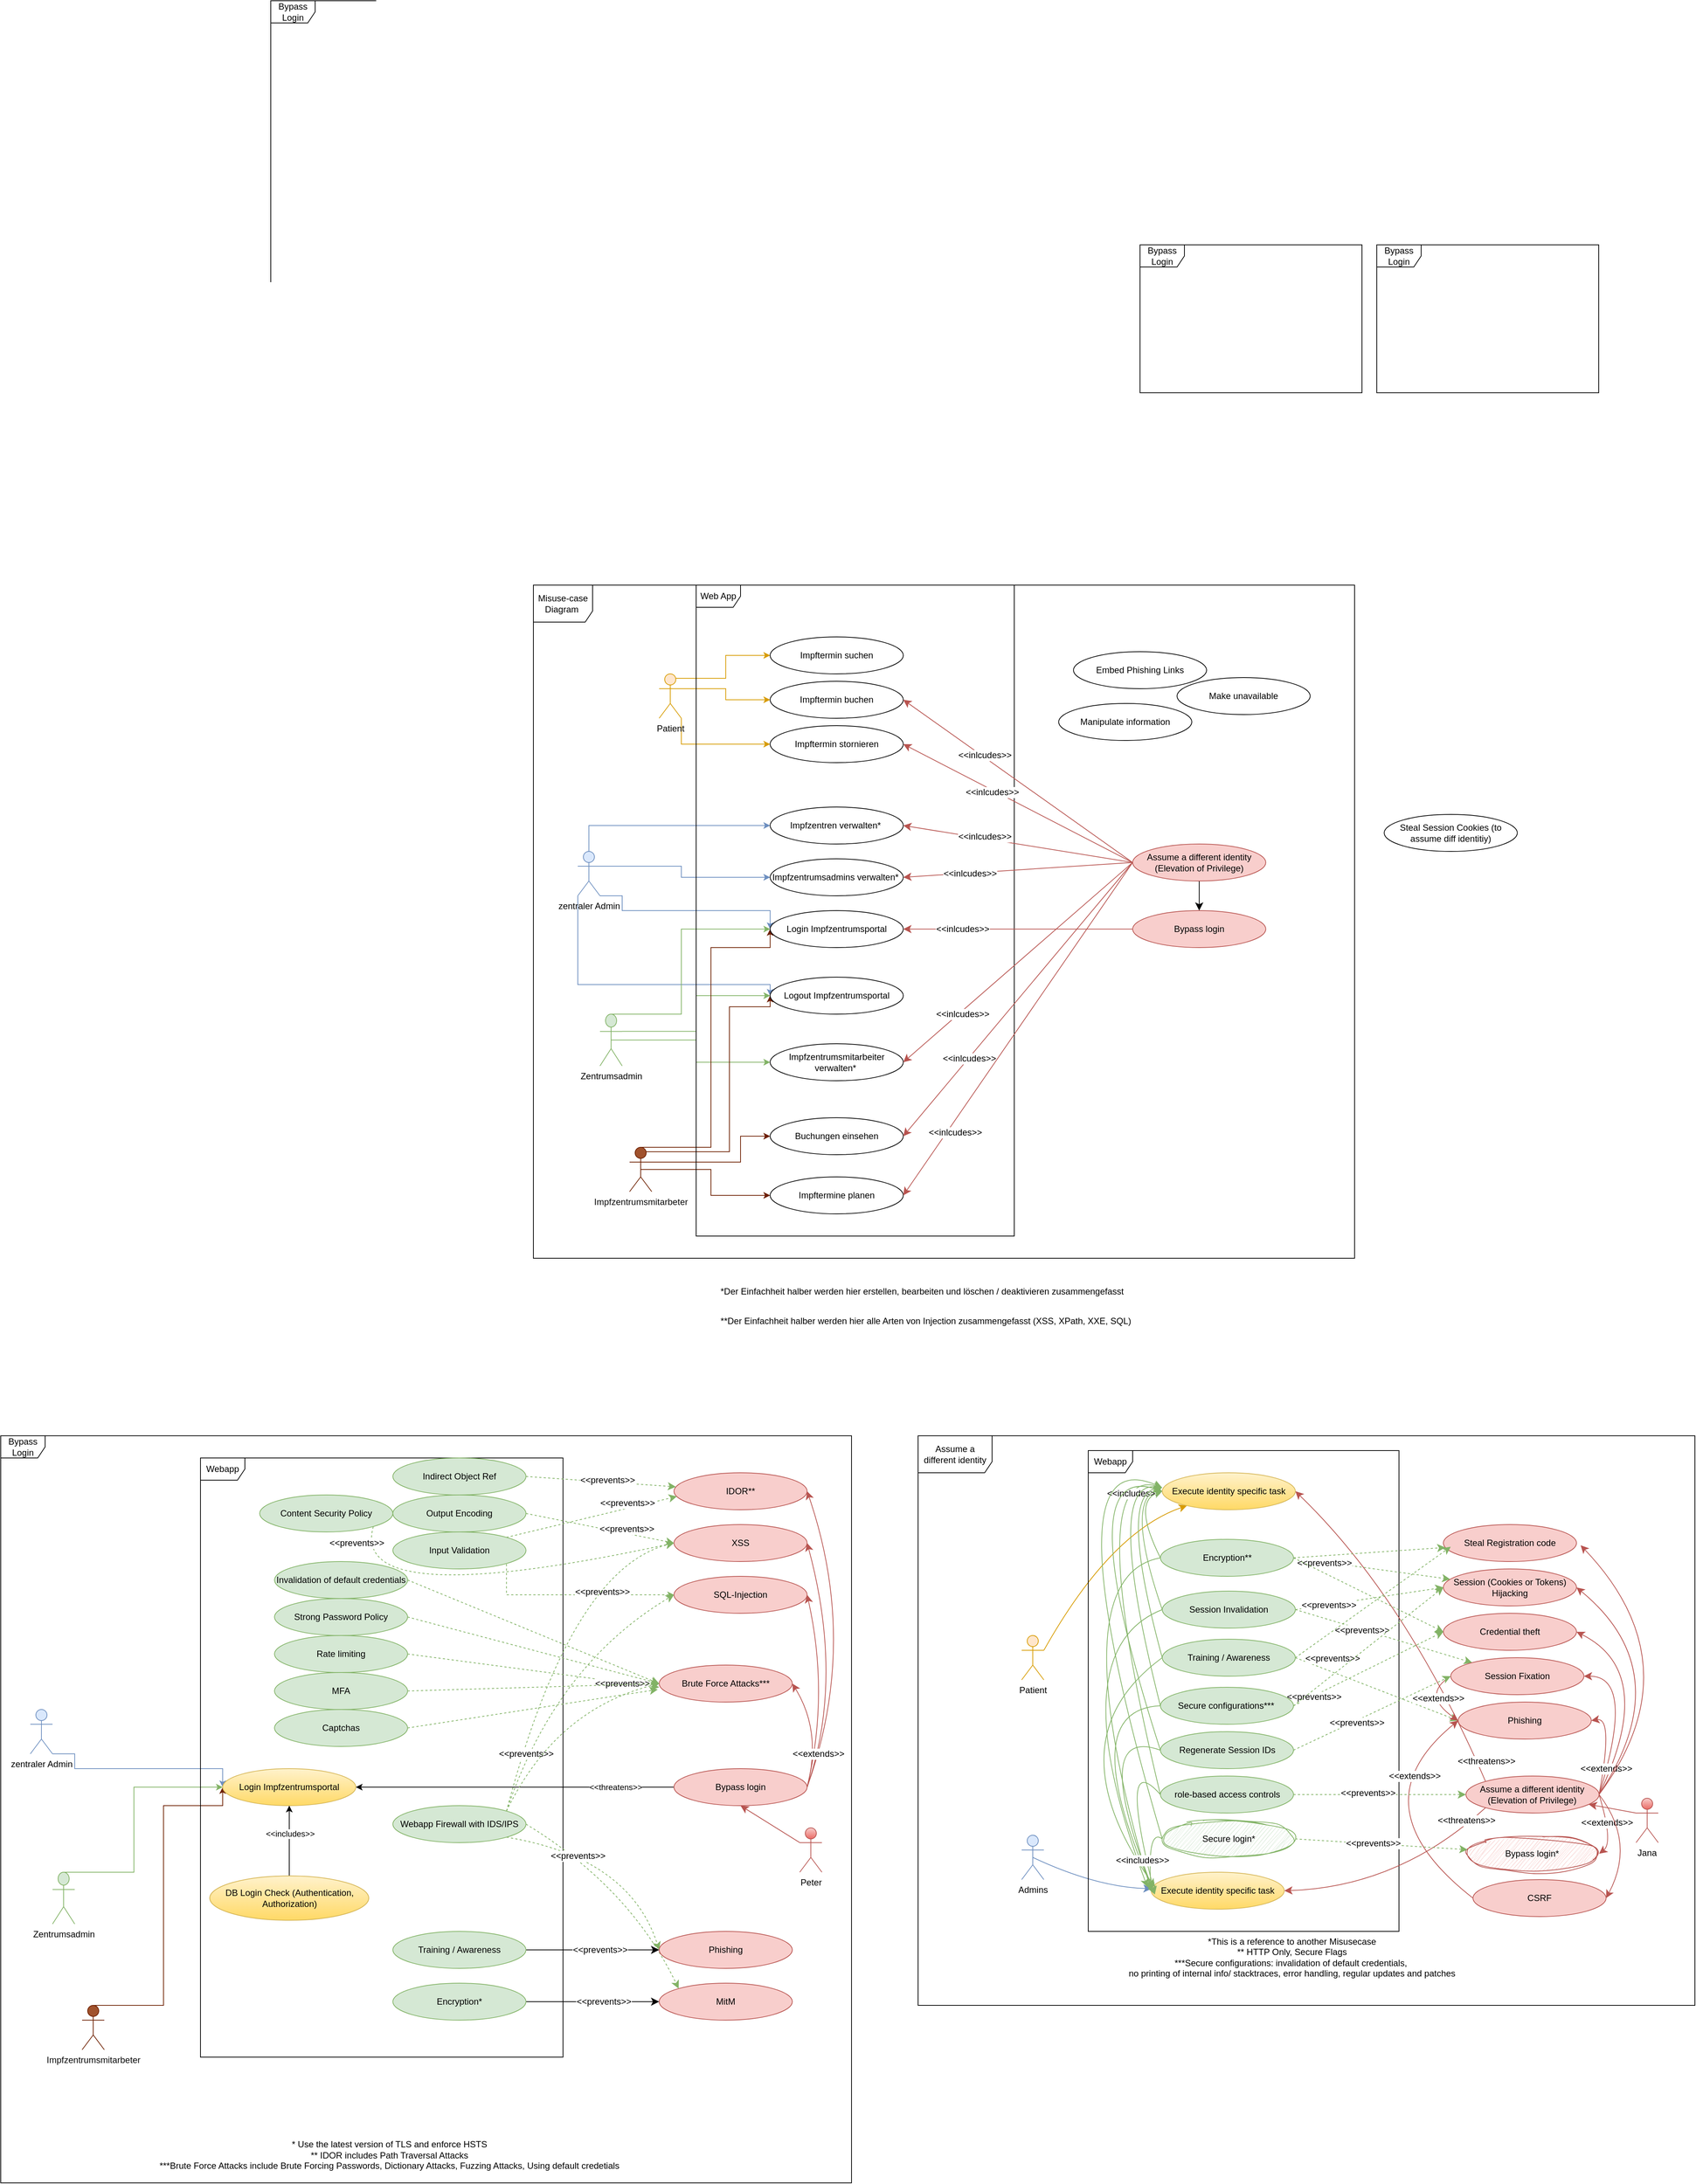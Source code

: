 <mxfile version="24.3.1" type="github">
  <diagram name="Page-1" id="eIXFkq-dwK1VUDYg19JS">
    <mxGraphModel dx="2196" dy="1846" grid="1" gridSize="10" guides="1" tooltips="1" connect="1" arrows="1" fold="1" page="1" pageScale="1" pageWidth="850" pageHeight="1100" math="0" shadow="0">
      <root>
        <mxCell id="0" />
        <mxCell id="1" parent="0" />
        <mxCell id="i41sHxnVRbA9VFk4M2wQ-1" style="edgeStyle=orthogonalEdgeStyle;rounded=0;orthogonalLoop=1;jettySize=auto;html=1;exitX=0.75;exitY=0.1;exitDx=0;exitDy=0;exitPerimeter=0;fillColor=#ffe6cc;strokeColor=#d79b00;" parent="1" source="i41sHxnVRbA9VFk4M2wQ-4" target="i41sHxnVRbA9VFk4M2wQ-28" edge="1">
          <mxGeometry relative="1" as="geometry" />
        </mxCell>
        <mxCell id="i41sHxnVRbA9VFk4M2wQ-2" style="edgeStyle=orthogonalEdgeStyle;rounded=0;orthogonalLoop=1;jettySize=auto;html=1;exitX=1;exitY=0.333;exitDx=0;exitDy=0;exitPerimeter=0;fillColor=#ffe6cc;strokeColor=#d79b00;" parent="1" source="i41sHxnVRbA9VFk4M2wQ-4" target="i41sHxnVRbA9VFk4M2wQ-19" edge="1">
          <mxGeometry relative="1" as="geometry" />
        </mxCell>
        <mxCell id="i41sHxnVRbA9VFk4M2wQ-3" style="edgeStyle=orthogonalEdgeStyle;rounded=0;orthogonalLoop=1;jettySize=auto;html=1;exitX=1;exitY=1;exitDx=0;exitDy=0;exitPerimeter=0;entryX=0;entryY=0.5;entryDx=0;entryDy=0;fillColor=#ffe6cc;strokeColor=#d79b00;" parent="1" source="i41sHxnVRbA9VFk4M2wQ-4" target="i41sHxnVRbA9VFk4M2wQ-20" edge="1">
          <mxGeometry relative="1" as="geometry" />
        </mxCell>
        <mxCell id="i41sHxnVRbA9VFk4M2wQ-4" value="Patient&lt;div&gt;&lt;br&gt;&lt;/div&gt;" style="shape=umlActor;verticalLabelPosition=bottom;verticalAlign=top;html=1;outlineConnect=0;fillColor=#ffe6cc;strokeColor=#d79b00;" parent="1" vertex="1">
          <mxGeometry x="50" y="80" width="30" height="60" as="geometry" />
        </mxCell>
        <mxCell id="i41sHxnVRbA9VFk4M2wQ-5" style="edgeStyle=orthogonalEdgeStyle;rounded=0;orthogonalLoop=1;jettySize=auto;html=1;exitX=0.5;exitY=0;exitDx=0;exitDy=0;exitPerimeter=0;entryX=0;entryY=0.5;entryDx=0;entryDy=0;fillColor=#dae8fc;strokeColor=#6c8ebf;" parent="1" source="i41sHxnVRbA9VFk4M2wQ-9" target="i41sHxnVRbA9VFk4M2wQ-21" edge="1">
          <mxGeometry relative="1" as="geometry" />
        </mxCell>
        <mxCell id="i41sHxnVRbA9VFk4M2wQ-6" style="edgeStyle=orthogonalEdgeStyle;rounded=0;orthogonalLoop=1;jettySize=auto;html=1;exitX=1;exitY=0.333;exitDx=0;exitDy=0;exitPerimeter=0;fillColor=#dae8fc;strokeColor=#6c8ebf;" parent="1" source="i41sHxnVRbA9VFk4M2wQ-9" target="i41sHxnVRbA9VFk4M2wQ-22" edge="1">
          <mxGeometry relative="1" as="geometry">
            <Array as="points">
              <mxPoint x="80" y="340" />
              <mxPoint x="80" y="355" />
            </Array>
          </mxGeometry>
        </mxCell>
        <mxCell id="i41sHxnVRbA9VFk4M2wQ-7" style="edgeStyle=orthogonalEdgeStyle;rounded=0;orthogonalLoop=1;jettySize=auto;html=1;exitX=0;exitY=1;exitDx=0;exitDy=0;exitPerimeter=0;entryX=0;entryY=0.5;entryDx=0;entryDy=0;fillColor=#dae8fc;strokeColor=#6c8ebf;" parent="1" source="i41sHxnVRbA9VFk4M2wQ-9" target="i41sHxnVRbA9VFk4M2wQ-24" edge="1">
          <mxGeometry relative="1" as="geometry">
            <Array as="points">
              <mxPoint x="-60" y="500" />
              <mxPoint x="200" y="500" />
            </Array>
          </mxGeometry>
        </mxCell>
        <mxCell id="i41sHxnVRbA9VFk4M2wQ-8" style="edgeStyle=orthogonalEdgeStyle;rounded=0;orthogonalLoop=1;jettySize=auto;html=1;exitX=1;exitY=1;exitDx=0;exitDy=0;exitPerimeter=0;entryX=0;entryY=0.5;entryDx=0;entryDy=0;fillColor=#dae8fc;strokeColor=#6c8ebf;" parent="1" source="i41sHxnVRbA9VFk4M2wQ-9" target="i41sHxnVRbA9VFk4M2wQ-23" edge="1">
          <mxGeometry relative="1" as="geometry">
            <Array as="points">
              <mxPoint y="380" />
              <mxPoint y="400" />
              <mxPoint x="200" y="400" />
            </Array>
          </mxGeometry>
        </mxCell>
        <mxCell id="i41sHxnVRbA9VFk4M2wQ-9" value="&lt;div&gt;zentraler Admin&lt;/div&gt;" style="shape=umlActor;verticalLabelPosition=bottom;verticalAlign=top;html=1;outlineConnect=0;fillColor=#dae8fc;strokeColor=#6c8ebf;" parent="1" vertex="1">
          <mxGeometry x="-60" y="320" width="30" height="60" as="geometry" />
        </mxCell>
        <mxCell id="i41sHxnVRbA9VFk4M2wQ-10" style="edgeStyle=orthogonalEdgeStyle;rounded=0;orthogonalLoop=1;jettySize=auto;html=1;exitX=0.5;exitY=0;exitDx=0;exitDy=0;exitPerimeter=0;entryX=0;entryY=0.5;entryDx=0;entryDy=0;fillColor=#d5e8d4;strokeColor=#82b366;" parent="1" source="i41sHxnVRbA9VFk4M2wQ-13" target="i41sHxnVRbA9VFk4M2wQ-23" edge="1">
          <mxGeometry relative="1" as="geometry">
            <Array as="points">
              <mxPoint x="80" y="540" />
              <mxPoint x="80" y="425" />
            </Array>
          </mxGeometry>
        </mxCell>
        <mxCell id="i41sHxnVRbA9VFk4M2wQ-11" style="edgeStyle=orthogonalEdgeStyle;rounded=0;orthogonalLoop=1;jettySize=auto;html=1;exitX=1;exitY=0.333;exitDx=0;exitDy=0;exitPerimeter=0;entryX=0;entryY=0.5;entryDx=0;entryDy=0;fillColor=#d5e8d4;strokeColor=#82b366;" parent="1" source="i41sHxnVRbA9VFk4M2wQ-13" target="i41sHxnVRbA9VFk4M2wQ-24" edge="1">
          <mxGeometry relative="1" as="geometry">
            <Array as="points">
              <mxPoint x="100" y="563" />
              <mxPoint x="100" y="515" />
            </Array>
          </mxGeometry>
        </mxCell>
        <mxCell id="i41sHxnVRbA9VFk4M2wQ-12" style="edgeStyle=orthogonalEdgeStyle;rounded=0;orthogonalLoop=1;jettySize=auto;html=1;exitX=0.5;exitY=0.5;exitDx=0;exitDy=0;exitPerimeter=0;fillColor=#d5e8d4;strokeColor=#82b366;" parent="1" source="i41sHxnVRbA9VFk4M2wQ-13" target="i41sHxnVRbA9VFk4M2wQ-25" edge="1">
          <mxGeometry relative="1" as="geometry" />
        </mxCell>
        <mxCell id="i41sHxnVRbA9VFk4M2wQ-13" value="&lt;div&gt;Zentrumsadmin&lt;/div&gt;" style="shape=umlActor;verticalLabelPosition=bottom;verticalAlign=top;html=1;outlineConnect=0;fillColor=#d5e8d4;strokeColor=#82b366;" parent="1" vertex="1">
          <mxGeometry x="-30" y="540" width="30" height="70" as="geometry" />
        </mxCell>
        <mxCell id="i41sHxnVRbA9VFk4M2wQ-14" style="edgeStyle=orthogonalEdgeStyle;rounded=0;orthogonalLoop=1;jettySize=auto;html=1;exitX=0.5;exitY=0;exitDx=0;exitDy=0;exitPerimeter=0;entryX=0;entryY=0.5;entryDx=0;entryDy=0;fillColor=#a0522d;strokeColor=#6D1F00;" parent="1" source="i41sHxnVRbA9VFk4M2wQ-18" target="i41sHxnVRbA9VFk4M2wQ-23" edge="1">
          <mxGeometry relative="1" as="geometry">
            <Array as="points">
              <mxPoint x="120" y="720" />
              <mxPoint x="120" y="450" />
              <mxPoint x="200" y="450" />
            </Array>
          </mxGeometry>
        </mxCell>
        <mxCell id="i41sHxnVRbA9VFk4M2wQ-15" style="edgeStyle=orthogonalEdgeStyle;rounded=0;orthogonalLoop=1;jettySize=auto;html=1;exitX=0.75;exitY=0.1;exitDx=0;exitDy=0;exitPerimeter=0;entryX=0;entryY=0.5;entryDx=0;entryDy=0;fillColor=#a0522d;strokeColor=#6D1F00;" parent="1" source="i41sHxnVRbA9VFk4M2wQ-18" target="i41sHxnVRbA9VFk4M2wQ-24" edge="1">
          <mxGeometry relative="1" as="geometry">
            <Array as="points">
              <mxPoint x="145" y="726" />
              <mxPoint x="145" y="530" />
              <mxPoint x="200" y="530" />
            </Array>
          </mxGeometry>
        </mxCell>
        <mxCell id="i41sHxnVRbA9VFk4M2wQ-16" style="edgeStyle=orthogonalEdgeStyle;rounded=0;orthogonalLoop=1;jettySize=auto;html=1;exitX=0.5;exitY=0.5;exitDx=0;exitDy=0;exitPerimeter=0;entryX=0;entryY=0.5;entryDx=0;entryDy=0;fillColor=#a0522d;strokeColor=#6D1F00;" parent="1" source="i41sHxnVRbA9VFk4M2wQ-18" target="i41sHxnVRbA9VFk4M2wQ-27" edge="1">
          <mxGeometry relative="1" as="geometry" />
        </mxCell>
        <mxCell id="i41sHxnVRbA9VFk4M2wQ-17" style="edgeStyle=orthogonalEdgeStyle;rounded=0;orthogonalLoop=1;jettySize=auto;html=1;exitX=1;exitY=0.333;exitDx=0;exitDy=0;exitPerimeter=0;fillColor=#a0522d;strokeColor=#6D1F00;" parent="1" source="i41sHxnVRbA9VFk4M2wQ-18" target="i41sHxnVRbA9VFk4M2wQ-26" edge="1">
          <mxGeometry relative="1" as="geometry">
            <Array as="points">
              <mxPoint x="160" y="740" />
              <mxPoint x="160" y="705" />
            </Array>
          </mxGeometry>
        </mxCell>
        <mxCell id="i41sHxnVRbA9VFk4M2wQ-18" value="&lt;div&gt;&lt;font color=&quot;#0a0a0a&quot;&gt;Impfzentrumsmitarbeter&lt;/font&gt;&lt;/div&gt;" style="shape=umlActor;verticalLabelPosition=bottom;verticalAlign=top;html=1;outlineConnect=0;fillColor=#a0522d;fontColor=#ffffff;strokeColor=#6D1F00;" parent="1" vertex="1">
          <mxGeometry x="10" y="720" width="30" height="60" as="geometry" />
        </mxCell>
        <mxCell id="i41sHxnVRbA9VFk4M2wQ-19" value="Impftermin buchen" style="ellipse;whiteSpace=wrap;html=1;" parent="1" vertex="1">
          <mxGeometry x="200" y="90" width="180" height="50" as="geometry" />
        </mxCell>
        <mxCell id="i41sHxnVRbA9VFk4M2wQ-20" value="Impftermin stornieren" style="ellipse;whiteSpace=wrap;html=1;" parent="1" vertex="1">
          <mxGeometry x="200" y="150" width="180" height="50" as="geometry" />
        </mxCell>
        <mxCell id="i41sHxnVRbA9VFk4M2wQ-21" value="Impfzentren verwalten*&amp;nbsp;" style="ellipse;whiteSpace=wrap;html=1;" parent="1" vertex="1">
          <mxGeometry x="200" y="260" width="180" height="50" as="geometry" />
        </mxCell>
        <mxCell id="i41sHxnVRbA9VFk4M2wQ-22" value="Impfzentrumsadmins verwalten*&amp;nbsp;" style="ellipse;whiteSpace=wrap;html=1;" parent="1" vertex="1">
          <mxGeometry x="200" y="330" width="180" height="50" as="geometry" />
        </mxCell>
        <mxCell id="i41sHxnVRbA9VFk4M2wQ-23" value="Login Impfzentrumsportal" style="ellipse;whiteSpace=wrap;html=1;" parent="1" vertex="1">
          <mxGeometry x="200" y="400" width="180" height="50" as="geometry" />
        </mxCell>
        <mxCell id="i41sHxnVRbA9VFk4M2wQ-24" value="Logout Impfzentrumsportal" style="ellipse;whiteSpace=wrap;html=1;" parent="1" vertex="1">
          <mxGeometry x="200" y="490" width="180" height="50" as="geometry" />
        </mxCell>
        <mxCell id="i41sHxnVRbA9VFk4M2wQ-25" value="Impfzentrumsmitarbeiter verwalten*&amp;nbsp;" style="ellipse;whiteSpace=wrap;html=1;" parent="1" vertex="1">
          <mxGeometry x="200" y="580" width="180" height="50" as="geometry" />
        </mxCell>
        <mxCell id="i41sHxnVRbA9VFk4M2wQ-26" value="Buchungen einsehen" style="ellipse;whiteSpace=wrap;html=1;" parent="1" vertex="1">
          <mxGeometry x="200" y="680" width="180" height="50" as="geometry" />
        </mxCell>
        <mxCell id="i41sHxnVRbA9VFk4M2wQ-27" value="Impftermine planen" style="ellipse;whiteSpace=wrap;html=1;" parent="1" vertex="1">
          <mxGeometry x="200" y="760" width="180" height="50" as="geometry" />
        </mxCell>
        <mxCell id="i41sHxnVRbA9VFk4M2wQ-28" value="Impftermin suchen" style="ellipse;whiteSpace=wrap;html=1;" parent="1" vertex="1">
          <mxGeometry x="200" y="30" width="180" height="50" as="geometry" />
        </mxCell>
        <mxCell id="i41sHxnVRbA9VFk4M2wQ-29" value="Misuse-case Diagram&amp;nbsp;" style="shape=umlFrame;whiteSpace=wrap;html=1;pointerEvents=0;width=80;height=50;" parent="1" vertex="1">
          <mxGeometry x="-120" y="-40" width="1110" height="910" as="geometry" />
        </mxCell>
        <mxCell id="i41sHxnVRbA9VFk4M2wQ-30" value="Web App" style="shape=umlFrame;whiteSpace=wrap;html=1;pointerEvents=0;" parent="1" vertex="1">
          <mxGeometry x="100" y="-40" width="430" height="880" as="geometry" />
        </mxCell>
        <mxCell id="i41sHxnVRbA9VFk4M2wQ-31" value="*Der Einfachheit halber werden hier erstellen, bearbeiten und löschen / deaktivieren zusammengefasst" style="text;html=1;align=center;verticalAlign=middle;resizable=0;points=[];autosize=1;strokeColor=none;fillColor=none;" parent="1" vertex="1">
          <mxGeometry x="120" y="900" width="570" height="30" as="geometry" />
        </mxCell>
        <mxCell id="i41sHxnVRbA9VFk4M2wQ-32" value="**Der Einfachheit halber werden hier alle Arten von Injection zusammengefasst (XSS, XPath, XXE, SQL)" style="text;html=1;align=center;verticalAlign=middle;resizable=0;points=[];autosize=1;strokeColor=none;fillColor=none;" parent="1" vertex="1">
          <mxGeometry x="120" y="940" width="580" height="30" as="geometry" />
        </mxCell>
        <mxCell id="i41sHxnVRbA9VFk4M2wQ-50" value="&lt;div&gt;&lt;br&gt;&lt;/div&gt;&lt;div&gt;* Use the latest version of TLS and enforce HSTS&lt;/div&gt;&lt;div&gt;** IDOR includes Path Traversal Attacks&lt;/div&gt;***Brute Force Attacks include Brute Forcing Passwords, Dictionary Attacks, Fuzzing Attacks, Using default credetials" style="text;html=1;align=center;verticalAlign=middle;resizable=0;points=[];autosize=1;strokeColor=none;fillColor=none;" parent="1" vertex="1">
          <mxGeometry x="-640" y="2040" width="650" height="70" as="geometry" />
        </mxCell>
        <mxCell id="ZL6rJkev4Y_4mScAFY92-46" style="edgeStyle=none;curved=1;rounded=0;orthogonalLoop=1;jettySize=auto;html=1;exitX=0;exitY=0.5;exitDx=0;exitDy=0;entryX=1;entryY=0.5;entryDx=0;entryDy=0;fontSize=12;startSize=8;endSize=8;fillColor=#f8cecc;strokeColor=#b85450;" edge="1" parent="1" source="i41sHxnVRbA9VFk4M2wQ-64" target="i41sHxnVRbA9VFk4M2wQ-23">
          <mxGeometry relative="1" as="geometry" />
        </mxCell>
        <mxCell id="ZL6rJkev4Y_4mScAFY92-48" value="&amp;lt;&amp;lt;inlcudes&amp;gt;&amp;gt;" style="edgeLabel;html=1;align=center;verticalAlign=middle;resizable=0;points=[];fontSize=12;" vertex="1" connectable="0" parent="ZL6rJkev4Y_4mScAFY92-46">
          <mxGeometry x="-0.496" relative="1" as="geometry">
            <mxPoint x="-152" as="offset" />
          </mxGeometry>
        </mxCell>
        <mxCell id="i41sHxnVRbA9VFk4M2wQ-64" value="Bypass login" style="ellipse;whiteSpace=wrap;html=1;fillColor=#f8cecc;strokeColor=#b85450;" parent="1" vertex="1">
          <mxGeometry x="690" y="400" width="180" height="50" as="geometry" />
        </mxCell>
        <mxCell id="i41sHxnVRbA9VFk4M2wQ-66" value="Manipulate information" style="ellipse;whiteSpace=wrap;html=1;" parent="1" vertex="1">
          <mxGeometry x="590" y="120" width="180" height="50" as="geometry" />
        </mxCell>
        <mxCell id="ZL6rJkev4Y_4mScAFY92-146" value="&lt;span style=&quot;color: rgb(0, 0, 0); font-family: Helvetica; font-size: 12px; font-style: normal; font-variant-ligatures: normal; font-variant-caps: normal; font-weight: 400; letter-spacing: normal; orphans: 2; text-align: center; text-indent: 0px; text-transform: none; widows: 2; word-spacing: 0px; -webkit-text-stroke-width: 0px; white-space: nowrap; background-color: rgb(255, 255, 255); text-decoration-thickness: initial; text-decoration-style: initial; text-decoration-color: initial; display: inline !important; float: none;&quot;&gt;&amp;lt;&amp;lt;inlcudes&amp;gt;&amp;gt;&lt;/span&gt;" style="edgeStyle=none;curved=1;rounded=0;orthogonalLoop=1;jettySize=auto;html=1;exitX=0;exitY=0.5;exitDx=0;exitDy=0;entryX=1;entryY=0.5;entryDx=0;entryDy=0;fontSize=12;startSize=8;endSize=8;fillColor=#f8cecc;strokeColor=#b85450;" edge="1" parent="1" source="i41sHxnVRbA9VFk4M2wQ-67" target="i41sHxnVRbA9VFk4M2wQ-19">
          <mxGeometry x="0.3" y="-2" relative="1" as="geometry">
            <mxPoint as="offset" />
          </mxGeometry>
        </mxCell>
        <mxCell id="ZL6rJkev4Y_4mScAFY92-147" value="&lt;span style=&quot;color: rgb(0, 0, 0); font-family: Helvetica; font-size: 12px; font-style: normal; font-variant-ligatures: normal; font-variant-caps: normal; font-weight: 400; letter-spacing: normal; orphans: 2; text-align: center; text-indent: 0px; text-transform: none; widows: 2; word-spacing: 0px; -webkit-text-stroke-width: 0px; white-space: nowrap; background-color: rgb(255, 255, 255); text-decoration-thickness: initial; text-decoration-style: initial; text-decoration-color: initial; display: inline !important; float: none;&quot;&gt;&amp;lt;&amp;lt;inlcudes&amp;gt;&amp;gt;&lt;/span&gt;" style="edgeStyle=none;curved=1;rounded=0;orthogonalLoop=1;jettySize=auto;html=1;exitX=0;exitY=0.5;exitDx=0;exitDy=0;entryX=1;entryY=0.5;entryDx=0;entryDy=0;fontSize=12;startSize=8;endSize=8;fillColor=#f8cecc;strokeColor=#b85450;" edge="1" parent="1" source="i41sHxnVRbA9VFk4M2wQ-67" target="i41sHxnVRbA9VFk4M2wQ-20">
          <mxGeometry x="0.218" y="3" relative="1" as="geometry">
            <mxPoint as="offset" />
          </mxGeometry>
        </mxCell>
        <mxCell id="ZL6rJkev4Y_4mScAFY92-148" value="&lt;span style=&quot;color: rgb(0, 0, 0); font-family: Helvetica; font-size: 12px; font-style: normal; font-variant-ligatures: normal; font-variant-caps: normal; font-weight: 400; letter-spacing: normal; orphans: 2; text-align: center; text-indent: 0px; text-transform: none; widows: 2; word-spacing: 0px; -webkit-text-stroke-width: 0px; white-space: nowrap; background-color: rgb(255, 255, 255); text-decoration-thickness: initial; text-decoration-style: initial; text-decoration-color: initial; display: inline !important; float: none;&quot;&gt;&amp;lt;&amp;lt;inlcudes&amp;gt;&amp;gt;&lt;/span&gt;" style="edgeStyle=none;curved=1;rounded=0;orthogonalLoop=1;jettySize=auto;html=1;exitX=0;exitY=0.5;exitDx=0;exitDy=0;entryX=1;entryY=0.5;entryDx=0;entryDy=0;fontSize=12;startSize=8;endSize=8;fillColor=#f8cecc;strokeColor=#b85450;" edge="1" parent="1" source="i41sHxnVRbA9VFk4M2wQ-67" target="i41sHxnVRbA9VFk4M2wQ-21">
          <mxGeometry x="0.293" y="-3" relative="1" as="geometry">
            <mxPoint as="offset" />
          </mxGeometry>
        </mxCell>
        <mxCell id="ZL6rJkev4Y_4mScAFY92-149" value="&lt;span style=&quot;color: rgb(0, 0, 0); font-family: Helvetica; font-size: 12px; font-style: normal; font-variant-ligatures: normal; font-variant-caps: normal; font-weight: 400; letter-spacing: normal; orphans: 2; text-align: center; text-indent: 0px; text-transform: none; widows: 2; word-spacing: 0px; -webkit-text-stroke-width: 0px; white-space: nowrap; background-color: rgb(255, 255, 255); text-decoration-thickness: initial; text-decoration-style: initial; text-decoration-color: initial; display: inline !important; float: none;&quot;&gt;&amp;lt;&amp;lt;inlcudes&amp;gt;&amp;gt;&lt;/span&gt;" style="edgeStyle=none;curved=1;rounded=0;orthogonalLoop=1;jettySize=auto;html=1;exitX=0;exitY=0.5;exitDx=0;exitDy=0;entryX=1;entryY=0.5;entryDx=0;entryDy=0;fontSize=12;startSize=8;endSize=8;fillColor=#f8cecc;strokeColor=#b85450;" edge="1" parent="1" source="i41sHxnVRbA9VFk4M2wQ-67" target="i41sHxnVRbA9VFk4M2wQ-22">
          <mxGeometry x="0.42" y="1" relative="1" as="geometry">
            <mxPoint as="offset" />
          </mxGeometry>
        </mxCell>
        <mxCell id="ZL6rJkev4Y_4mScAFY92-150" value="&lt;span style=&quot;color: rgb(0, 0, 0); font-family: Helvetica; font-size: 12px; font-style: normal; font-variant-ligatures: normal; font-variant-caps: normal; font-weight: 400; letter-spacing: normal; orphans: 2; text-align: center; text-indent: 0px; text-transform: none; widows: 2; word-spacing: 0px; -webkit-text-stroke-width: 0px; white-space: nowrap; background-color: rgb(255, 255, 255); text-decoration-thickness: initial; text-decoration-style: initial; text-decoration-color: initial; display: inline !important; float: none;&quot;&gt;&amp;lt;&amp;lt;inlcudes&amp;gt;&amp;gt;&lt;/span&gt;" style="edgeStyle=none;curved=1;rounded=0;orthogonalLoop=1;jettySize=auto;html=1;exitX=0;exitY=0.5;exitDx=0;exitDy=0;entryX=1;entryY=0.5;entryDx=0;entryDy=0;fontSize=12;startSize=8;endSize=8;fillColor=#f8cecc;strokeColor=#b85450;" edge="1" parent="1" source="i41sHxnVRbA9VFk4M2wQ-67" target="i41sHxnVRbA9VFk4M2wQ-25">
          <mxGeometry x="0.499" y="4" relative="1" as="geometry">
            <mxPoint as="offset" />
          </mxGeometry>
        </mxCell>
        <mxCell id="ZL6rJkev4Y_4mScAFY92-151" value="&lt;span style=&quot;color: rgb(0, 0, 0); font-family: Helvetica; font-size: 12px; font-style: normal; font-variant-ligatures: normal; font-variant-caps: normal; font-weight: 400; letter-spacing: normal; orphans: 2; text-align: center; text-indent: 0px; text-transform: none; widows: 2; word-spacing: 0px; -webkit-text-stroke-width: 0px; white-space: nowrap; background-color: rgb(255, 255, 255); text-decoration-thickness: initial; text-decoration-style: initial; text-decoration-color: initial; display: inline !important; float: none;&quot;&gt;&amp;lt;&amp;lt;inlcudes&amp;gt;&amp;gt;&lt;/span&gt;" style="edgeStyle=none;curved=1;rounded=0;orthogonalLoop=1;jettySize=auto;html=1;exitX=0;exitY=0.5;exitDx=0;exitDy=0;entryX=1;entryY=0.5;entryDx=0;entryDy=0;fontSize=12;startSize=8;endSize=8;fillColor=#f8cecc;strokeColor=#b85450;" edge="1" parent="1" source="i41sHxnVRbA9VFk4M2wQ-67" target="i41sHxnVRbA9VFk4M2wQ-26">
          <mxGeometry x="0.427" y="2" relative="1" as="geometry">
            <mxPoint x="-1" as="offset" />
          </mxGeometry>
        </mxCell>
        <mxCell id="ZL6rJkev4Y_4mScAFY92-152" value="&lt;span style=&quot;color: rgb(0, 0, 0); font-family: Helvetica; font-size: 12px; font-style: normal; font-variant-ligatures: normal; font-variant-caps: normal; font-weight: 400; letter-spacing: normal; orphans: 2; text-align: center; text-indent: 0px; text-transform: none; widows: 2; word-spacing: 0px; -webkit-text-stroke-width: 0px; white-space: nowrap; background-color: rgb(255, 255, 255); text-decoration-thickness: initial; text-decoration-style: initial; text-decoration-color: initial; display: inline !important; float: none;&quot;&gt;&amp;lt;&amp;lt;inlcudes&amp;gt;&amp;gt;&lt;/span&gt;" style="edgeStyle=none;curved=1;rounded=0;orthogonalLoop=1;jettySize=auto;html=1;exitX=0;exitY=0.5;exitDx=0;exitDy=0;entryX=1;entryY=0.5;entryDx=0;entryDy=0;fontSize=12;startSize=8;endSize=8;fillColor=#f8cecc;strokeColor=#b85450;" edge="1" parent="1" source="i41sHxnVRbA9VFk4M2wQ-67" target="i41sHxnVRbA9VFk4M2wQ-27">
          <mxGeometry x="0.599" y="9" relative="1" as="geometry">
            <mxPoint x="1" as="offset" />
          </mxGeometry>
        </mxCell>
        <mxCell id="ZL6rJkev4Y_4mScAFY92-154" style="edgeStyle=none;curved=1;rounded=0;orthogonalLoop=1;jettySize=auto;html=1;exitX=0.5;exitY=1;exitDx=0;exitDy=0;fontSize=12;startSize=8;endSize=8;" edge="1" parent="1" source="i41sHxnVRbA9VFk4M2wQ-67" target="i41sHxnVRbA9VFk4M2wQ-64">
          <mxGeometry relative="1" as="geometry" />
        </mxCell>
        <mxCell id="i41sHxnVRbA9VFk4M2wQ-67" value="Assume a different identity&lt;div&gt;(Elevation of Privilege)&lt;br&gt;&lt;/div&gt;" style="ellipse;whiteSpace=wrap;html=1;fillColor=#f8cecc;strokeColor=#b85450;" parent="1" vertex="1">
          <mxGeometry x="690" y="310" width="180" height="50" as="geometry" />
        </mxCell>
        <mxCell id="i41sHxnVRbA9VFk4M2wQ-68" value="Make unavailable" style="ellipse;whiteSpace=wrap;html=1;" parent="1" vertex="1">
          <mxGeometry x="750" y="85" width="180" height="50" as="geometry" />
        </mxCell>
        <mxCell id="i41sHxnVRbA9VFk4M2wQ-69" value="Embed Phishing Links" style="ellipse;whiteSpace=wrap;html=1;" parent="1" vertex="1">
          <mxGeometry x="610" y="50" width="180" height="50" as="geometry" />
        </mxCell>
        <mxCell id="i41sHxnVRbA9VFk4M2wQ-70" value="Steal Session Cookies (to assume diff identitiy)" style="ellipse;whiteSpace=wrap;html=1;" parent="1" vertex="1">
          <mxGeometry x="1030" y="270" width="180" height="50" as="geometry" />
        </mxCell>
        <mxCell id="i41sHxnVRbA9VFk4M2wQ-190" value="Bypass Login" style="shape=umlFrame;whiteSpace=wrap;html=1;pointerEvents=0;" parent="1" vertex="1">
          <mxGeometry x="-840" y="1110" width="1150" height="1010" as="geometry" />
        </mxCell>
        <mxCell id="i41sHxnVRbA9VFk4M2wQ-192" value="Assume a different identity" style="shape=umlFrame;whiteSpace=wrap;html=1;pointerEvents=0;width=100;height=50;" parent="1" vertex="1">
          <mxGeometry x="400" y="1110" width="1050" height="770" as="geometry" />
        </mxCell>
        <mxCell id="i41sHxnVRbA9VFk4M2wQ-193" value="Bypass Login" style="shape=umlFrame;whiteSpace=wrap;html=1;pointerEvents=0;" parent="1" vertex="1">
          <mxGeometry x="-475" y="-830" width="1145" height="740" as="geometry" />
        </mxCell>
        <mxCell id="i41sHxnVRbA9VFk4M2wQ-194" value="Bypass Login" style="shape=umlFrame;whiteSpace=wrap;html=1;pointerEvents=0;" parent="1" vertex="1">
          <mxGeometry x="700" y="-500" width="300" height="200" as="geometry" />
        </mxCell>
        <mxCell id="i41sHxnVRbA9VFk4M2wQ-195" value="Bypass Login" style="shape=umlFrame;whiteSpace=wrap;html=1;pointerEvents=0;" parent="1" vertex="1">
          <mxGeometry x="1020" y="-500" width="300" height="200" as="geometry" />
        </mxCell>
        <mxCell id="i41sHxnVRbA9VFk4M2wQ-196" style="edgeStyle=orthogonalEdgeStyle;rounded=0;orthogonalLoop=1;jettySize=auto;html=1;exitX=1;exitY=1;exitDx=0;exitDy=0;exitPerimeter=0;entryX=0;entryY=0.5;entryDx=0;entryDy=0;fillColor=#dae8fc;strokeColor=#6c8ebf;" parent="1" source="i41sHxnVRbA9VFk4M2wQ-197" target="i41sHxnVRbA9VFk4M2wQ-202" edge="1">
          <mxGeometry relative="1" as="geometry">
            <Array as="points">
              <mxPoint x="-740" y="1540" />
              <mxPoint x="-740" y="1560" />
              <mxPoint x="-540" y="1560" />
            </Array>
          </mxGeometry>
        </mxCell>
        <mxCell id="i41sHxnVRbA9VFk4M2wQ-197" value="&lt;div&gt;zentraler Admin&lt;/div&gt;" style="shape=umlActor;verticalLabelPosition=bottom;verticalAlign=top;html=1;outlineConnect=0;fillColor=#dae8fc;strokeColor=#6c8ebf;" parent="1" vertex="1">
          <mxGeometry x="-800" y="1480" width="30" height="60" as="geometry" />
        </mxCell>
        <mxCell id="i41sHxnVRbA9VFk4M2wQ-198" style="edgeStyle=orthogonalEdgeStyle;rounded=0;orthogonalLoop=1;jettySize=auto;html=1;exitX=0.5;exitY=0;exitDx=0;exitDy=0;exitPerimeter=0;entryX=0;entryY=0.5;entryDx=0;entryDy=0;fillColor=#d5e8d4;strokeColor=#82b366;" parent="1" source="i41sHxnVRbA9VFk4M2wQ-199" target="i41sHxnVRbA9VFk4M2wQ-202" edge="1">
          <mxGeometry relative="1" as="geometry">
            <Array as="points">
              <mxPoint x="-660" y="1700" />
              <mxPoint x="-660" y="1585" />
            </Array>
          </mxGeometry>
        </mxCell>
        <mxCell id="i41sHxnVRbA9VFk4M2wQ-199" value="&lt;div&gt;Zentrumsadmin&lt;/div&gt;" style="shape=umlActor;verticalLabelPosition=bottom;verticalAlign=top;html=1;outlineConnect=0;fillColor=#d5e8d4;strokeColor=#82b366;" parent="1" vertex="1">
          <mxGeometry x="-770" y="1700" width="30" height="70" as="geometry" />
        </mxCell>
        <mxCell id="i41sHxnVRbA9VFk4M2wQ-200" style="edgeStyle=orthogonalEdgeStyle;rounded=0;orthogonalLoop=1;jettySize=auto;html=1;exitX=0.5;exitY=0;exitDx=0;exitDy=0;exitPerimeter=0;entryX=0;entryY=0.5;entryDx=0;entryDy=0;fillColor=#a0522d;strokeColor=#6D1F00;" parent="1" source="i41sHxnVRbA9VFk4M2wQ-201" target="i41sHxnVRbA9VFk4M2wQ-202" edge="1">
          <mxGeometry relative="1" as="geometry">
            <Array as="points">
              <mxPoint x="-620" y="1880" />
              <mxPoint x="-620" y="1610" />
              <mxPoint x="-540" y="1610" />
            </Array>
          </mxGeometry>
        </mxCell>
        <mxCell id="i41sHxnVRbA9VFk4M2wQ-201" value="&lt;div&gt;&lt;font color=&quot;#0a0a0a&quot;&gt;Impfzentrumsmitarbeter&lt;/font&gt;&lt;/div&gt;" style="shape=umlActor;verticalLabelPosition=bottom;verticalAlign=top;html=1;outlineConnect=0;fillColor=#a0522d;fontColor=#ffffff;strokeColor=#6D1F00;" parent="1" vertex="1">
          <mxGeometry x="-730" y="1880" width="30" height="60" as="geometry" />
        </mxCell>
        <mxCell id="i41sHxnVRbA9VFk4M2wQ-202" value="Login Impfzentrumsportal" style="ellipse;whiteSpace=wrap;html=1;fillColor=#fff2cc;strokeColor=#d6b656;gradientColor=#ffd966;" parent="1" vertex="1">
          <mxGeometry x="-540" y="1560" width="180" height="50" as="geometry" />
        </mxCell>
        <mxCell id="i41sHxnVRbA9VFk4M2wQ-203" value="Webapp" style="shape=umlFrame;whiteSpace=wrap;html=1;pointerEvents=0;" parent="1" vertex="1">
          <mxGeometry x="-570" y="1140" width="490" height="810" as="geometry" />
        </mxCell>
        <mxCell id="i41sHxnVRbA9VFk4M2wQ-204" value="Brute Force Attacks***" style="ellipse;whiteSpace=wrap;html=1;fillColor=#f8cecc;strokeColor=#b85450;" parent="1" vertex="1">
          <mxGeometry x="50" y="1420" width="180" height="50" as="geometry" />
        </mxCell>
        <mxCell id="i41sHxnVRbA9VFk4M2wQ-206" style="edgeStyle=orthogonalEdgeStyle;rounded=0;orthogonalLoop=1;jettySize=auto;html=1;exitX=0.5;exitY=0;exitDx=0;exitDy=0;" parent="1" source="i41sHxnVRbA9VFk4M2wQ-205" target="i41sHxnVRbA9VFk4M2wQ-202" edge="1">
          <mxGeometry relative="1" as="geometry">
            <Array as="points">
              <mxPoint x="-450" y="1710" />
            </Array>
          </mxGeometry>
        </mxCell>
        <mxCell id="i41sHxnVRbA9VFk4M2wQ-207" value="&amp;lt;&amp;lt;includes&amp;gt;&amp;gt;" style="edgeLabel;html=1;align=center;verticalAlign=middle;resizable=0;points=[];" parent="i41sHxnVRbA9VFk4M2wQ-206" vertex="1" connectable="0">
          <mxGeometry x="0.284" y="-1" relative="1" as="geometry">
            <mxPoint as="offset" />
          </mxGeometry>
        </mxCell>
        <mxCell id="i41sHxnVRbA9VFk4M2wQ-205" value="DB Login Check (Authentication, Authorization)" style="ellipse;whiteSpace=wrap;html=1;fillColor=#fff2cc;strokeColor=#d6b656;gradientColor=#ffd966;" parent="1" vertex="1">
          <mxGeometry x="-557.5" y="1705" width="215" height="60" as="geometry" />
        </mxCell>
        <mxCell id="i41sHxnVRbA9VFk4M2wQ-224" style="edgeStyle=orthogonalEdgeStyle;rounded=0;orthogonalLoop=1;jettySize=auto;html=1;exitX=1;exitY=0;exitDx=0;exitDy=0;entryX=0;entryY=0.5;entryDx=0;entryDy=0;dashed=1;fillColor=#d5e8d4;strokeColor=#82b366;" parent="1" source="i41sHxnVRbA9VFk4M2wQ-208" target="i41sHxnVRbA9VFk4M2wQ-223" edge="1">
          <mxGeometry relative="1" as="geometry">
            <Array as="points">
              <mxPoint x="-156" y="1325" />
            </Array>
          </mxGeometry>
        </mxCell>
        <mxCell id="ZL6rJkev4Y_4mScAFY92-9" value="&amp;lt;&amp;lt;prevents&amp;gt;&amp;gt;" style="edgeLabel;html=1;align=center;verticalAlign=middle;resizable=0;points=[];fontSize=12;" vertex="1" connectable="0" parent="i41sHxnVRbA9VFk4M2wQ-224">
          <mxGeometry x="0.363" y="4" relative="1" as="geometry">
            <mxPoint as="offset" />
          </mxGeometry>
        </mxCell>
        <mxCell id="i41sHxnVRbA9VFk4M2wQ-208" value="Input Validation" style="ellipse;whiteSpace=wrap;html=1;fillColor=#d5e8d4;strokeColor=#82b366;" parent="1" vertex="1">
          <mxGeometry x="-310" y="1240" width="180" height="50" as="geometry" />
        </mxCell>
        <mxCell id="i41sHxnVRbA9VFk4M2wQ-219" style="edgeStyle=orthogonalEdgeStyle;rounded=0;orthogonalLoop=1;jettySize=auto;html=1;exitX=0;exitY=0.5;exitDx=0;exitDy=0;" parent="1" source="i41sHxnVRbA9VFk4M2wQ-211" target="i41sHxnVRbA9VFk4M2wQ-202" edge="1">
          <mxGeometry relative="1" as="geometry" />
        </mxCell>
        <mxCell id="i41sHxnVRbA9VFk4M2wQ-220" value="&amp;lt;&amp;lt;threatens&amp;gt;&amp;gt;" style="edgeLabel;html=1;align=center;verticalAlign=middle;resizable=0;points=[];" parent="i41sHxnVRbA9VFk4M2wQ-219" vertex="1" connectable="0">
          <mxGeometry x="-0.267" y="-1" relative="1" as="geometry">
            <mxPoint x="78" y="1" as="offset" />
          </mxGeometry>
        </mxCell>
        <mxCell id="ZL6rJkev4Y_4mScAFY92-15" style="edgeStyle=none;curved=1;rounded=0;orthogonalLoop=1;jettySize=auto;html=1;exitX=1;exitY=0.5;exitDx=0;exitDy=0;entryX=1;entryY=0.5;entryDx=0;entryDy=0;fontSize=12;startSize=8;endSize=8;fillColor=#f8cecc;strokeColor=#b85450;" edge="1" parent="1" source="i41sHxnVRbA9VFk4M2wQ-211" target="i41sHxnVRbA9VFk4M2wQ-204">
          <mxGeometry relative="1" as="geometry">
            <Array as="points">
              <mxPoint x="270" y="1510" />
            </Array>
          </mxGeometry>
        </mxCell>
        <mxCell id="ZL6rJkev4Y_4mScAFY92-16" style="edgeStyle=none;curved=1;rounded=0;orthogonalLoop=1;jettySize=auto;html=1;exitX=1;exitY=0.5;exitDx=0;exitDy=0;entryX=1;entryY=0.5;entryDx=0;entryDy=0;fontSize=12;startSize=8;endSize=8;fillColor=#f8cecc;strokeColor=#b85450;" edge="1" parent="1" source="i41sHxnVRbA9VFk4M2wQ-211" target="i41sHxnVRbA9VFk4M2wQ-223">
          <mxGeometry relative="1" as="geometry">
            <Array as="points">
              <mxPoint x="280" y="1460" />
            </Array>
          </mxGeometry>
        </mxCell>
        <mxCell id="ZL6rJkev4Y_4mScAFY92-18" style="edgeStyle=none;curved=1;rounded=0;orthogonalLoop=1;jettySize=auto;html=1;exitX=1;exitY=0.5;exitDx=0;exitDy=0;entryX=1;entryY=0.5;entryDx=0;entryDy=0;fontSize=12;startSize=8;endSize=8;fillColor=#f8cecc;strokeColor=#b85450;" edge="1" parent="1" source="i41sHxnVRbA9VFk4M2wQ-211" target="ZL6rJkev4Y_4mScAFY92-2">
          <mxGeometry relative="1" as="geometry">
            <Array as="points">
              <mxPoint x="300" y="1440" />
            </Array>
          </mxGeometry>
        </mxCell>
        <mxCell id="ZL6rJkev4Y_4mScAFY92-19" style="edgeStyle=none;curved=1;rounded=0;orthogonalLoop=1;jettySize=auto;html=1;exitX=1;exitY=0.5;exitDx=0;exitDy=0;entryX=1;entryY=0.5;entryDx=0;entryDy=0;fontSize=12;startSize=8;endSize=8;fillColor=#f8cecc;strokeColor=#b85450;" edge="1" parent="1" source="i41sHxnVRbA9VFk4M2wQ-211" target="ZL6rJkev4Y_4mScAFY92-1">
          <mxGeometry relative="1" as="geometry">
            <Array as="points">
              <mxPoint x="320" y="1390" />
            </Array>
          </mxGeometry>
        </mxCell>
        <mxCell id="ZL6rJkev4Y_4mScAFY92-20" value="&amp;lt;&amp;lt;extends&amp;gt;&amp;gt;" style="edgeLabel;html=1;align=center;verticalAlign=middle;resizable=0;points=[];fontSize=12;" vertex="1" connectable="0" parent="ZL6rJkev4Y_4mScAFY92-19">
          <mxGeometry x="0.325" y="17" relative="1" as="geometry">
            <mxPoint x="-15" y="214" as="offset" />
          </mxGeometry>
        </mxCell>
        <mxCell id="i41sHxnVRbA9VFk4M2wQ-211" value="Bypass login" style="ellipse;whiteSpace=wrap;html=1;fillColor=#f8cecc;strokeColor=#b85450;" parent="1" vertex="1">
          <mxGeometry x="70" y="1560" width="180" height="50" as="geometry" />
        </mxCell>
        <mxCell id="ZL6rJkev4Y_4mScAFY92-13" style="edgeStyle=none;curved=1;rounded=0;orthogonalLoop=1;jettySize=auto;html=1;exitX=0;exitY=0.333;exitDx=0;exitDy=0;exitPerimeter=0;entryX=0.5;entryY=1;entryDx=0;entryDy=0;fontSize=12;startSize=8;endSize=8;fillColor=#f8cecc;strokeColor=#b85450;" edge="1" parent="1" source="i41sHxnVRbA9VFk4M2wQ-214" target="i41sHxnVRbA9VFk4M2wQ-211">
          <mxGeometry relative="1" as="geometry" />
        </mxCell>
        <mxCell id="i41sHxnVRbA9VFk4M2wQ-214" value="&lt;div&gt;Peter&lt;/div&gt;" style="shape=umlActor;verticalLabelPosition=bottom;verticalAlign=top;html=1;outlineConnect=0;fillColor=#f8cecc;strokeColor=#b85450;gradientColor=#ea6b66;" parent="1" vertex="1">
          <mxGeometry x="240" y="1640" width="30" height="60" as="geometry" />
        </mxCell>
        <mxCell id="i41sHxnVRbA9VFk4M2wQ-223" value="SQL-Injection" style="ellipse;whiteSpace=wrap;html=1;fillColor=#f8cecc;strokeColor=#b85450;" parent="1" vertex="1">
          <mxGeometry x="70" y="1300" width="180" height="50" as="geometry" />
        </mxCell>
        <mxCell id="ZL6rJkev4Y_4mScAFY92-24" style="edgeStyle=none;curved=1;rounded=0;orthogonalLoop=1;jettySize=auto;html=1;exitX=1;exitY=0.5;exitDx=0;exitDy=0;fontSize=12;startSize=8;endSize=8;dashed=1;fillColor=#d5e8d4;strokeColor=#82b366;" edge="1" parent="1" source="i41sHxnVRbA9VFk4M2wQ-226">
          <mxGeometry relative="1" as="geometry">
            <mxPoint x="50" y="1450" as="targetPoint" />
          </mxGeometry>
        </mxCell>
        <mxCell id="ZL6rJkev4Y_4mScAFY92-27" value="&amp;lt;&amp;lt;prevents&amp;gt;&amp;gt;" style="edgeLabel;html=1;align=center;verticalAlign=middle;resizable=0;points=[];fontSize=12;" vertex="1" connectable="0" parent="ZL6rJkev4Y_4mScAFY92-24">
          <mxGeometry x="0.651" y="2" relative="1" as="geometry">
            <mxPoint x="9" y="5" as="offset" />
          </mxGeometry>
        </mxCell>
        <mxCell id="i41sHxnVRbA9VFk4M2wQ-226" value="Rate limiting" style="ellipse;whiteSpace=wrap;html=1;fillColor=#d5e8d4;strokeColor=#82b366;" parent="1" vertex="1">
          <mxGeometry x="-470" y="1380" width="180" height="50" as="geometry" />
        </mxCell>
        <mxCell id="i41sHxnVRbA9VFk4M2wQ-227" value="Captchas" style="ellipse;whiteSpace=wrap;html=1;fillColor=#d5e8d4;strokeColor=#82b366;" parent="1" vertex="1">
          <mxGeometry x="-470" y="1480" width="180" height="50" as="geometry" />
        </mxCell>
        <mxCell id="ZL6rJkev4Y_4mScAFY92-25" style="edgeStyle=none;curved=1;rounded=0;orthogonalLoop=1;jettySize=auto;html=1;exitX=1;exitY=0.5;exitDx=0;exitDy=0;fontSize=12;startSize=8;endSize=8;dashed=1;fillColor=#d5e8d4;strokeColor=#82b366;entryX=0;entryY=0.5;entryDx=0;entryDy=0;" edge="1" parent="1" source="i41sHxnVRbA9VFk4M2wQ-228" target="i41sHxnVRbA9VFk4M2wQ-204">
          <mxGeometry relative="1" as="geometry">
            <mxPoint x="70" y="1450" as="targetPoint" />
          </mxGeometry>
        </mxCell>
        <mxCell id="i41sHxnVRbA9VFk4M2wQ-228" value="MFA" style="ellipse;whiteSpace=wrap;html=1;fillColor=#d5e8d4;strokeColor=#82b366;" parent="1" vertex="1">
          <mxGeometry x="-470" y="1430" width="180" height="50" as="geometry" />
        </mxCell>
        <mxCell id="ZL6rJkev4Y_4mScAFY92-32" style="edgeStyle=none;curved=1;rounded=0;orthogonalLoop=1;jettySize=auto;html=1;exitX=1;exitY=0;exitDx=0;exitDy=0;entryX=0;entryY=0.5;entryDx=0;entryDy=0;fontSize=12;startSize=8;endSize=8;fillColor=#d5e8d4;strokeColor=#82b366;dashed=1;" edge="1" parent="1" source="i41sHxnVRbA9VFk4M2wQ-229" target="i41sHxnVRbA9VFk4M2wQ-223">
          <mxGeometry relative="1" as="geometry">
            <Array as="points">
              <mxPoint x="-90" y="1420" />
            </Array>
          </mxGeometry>
        </mxCell>
        <mxCell id="ZL6rJkev4Y_4mScAFY92-36" style="edgeStyle=none;curved=1;rounded=0;orthogonalLoop=1;jettySize=auto;html=1;exitX=1;exitY=0;exitDx=0;exitDy=0;entryX=0;entryY=0.5;entryDx=0;entryDy=0;fontSize=12;startSize=8;endSize=8;dashed=1;fillColor=#d5e8d4;strokeColor=#82b366;" edge="1" parent="1" source="i41sHxnVRbA9VFk4M2wQ-229" target="ZL6rJkev4Y_4mScAFY92-2">
          <mxGeometry relative="1" as="geometry">
            <Array as="points">
              <mxPoint x="-70" y="1290" />
            </Array>
          </mxGeometry>
        </mxCell>
        <mxCell id="ZL6rJkev4Y_4mScAFY92-37" value="&amp;lt;&amp;lt;prevents&amp;gt;&amp;gt;" style="edgeLabel;html=1;align=center;verticalAlign=middle;resizable=0;points=[];fontSize=12;" vertex="1" connectable="0" parent="ZL6rJkev4Y_4mScAFY92-36">
          <mxGeometry x="0.766" y="1" relative="1" as="geometry">
            <mxPoint x="-145" y="272" as="offset" />
          </mxGeometry>
        </mxCell>
        <mxCell id="ZL6rJkev4Y_4mScAFY92-41" style="edgeStyle=none;curved=1;rounded=0;orthogonalLoop=1;jettySize=auto;html=1;exitX=1;exitY=0;exitDx=0;exitDy=0;entryX=0;entryY=0.5;entryDx=0;entryDy=0;fontSize=12;startSize=8;endSize=8;dashed=1;fillColor=#d5e8d4;strokeColor=#82b366;" edge="1" parent="1" source="i41sHxnVRbA9VFk4M2wQ-229" target="i41sHxnVRbA9VFk4M2wQ-204">
          <mxGeometry relative="1" as="geometry">
            <Array as="points">
              <mxPoint x="-90" y="1480" />
            </Array>
          </mxGeometry>
        </mxCell>
        <mxCell id="ZL6rJkev4Y_4mScAFY92-43" style="edgeStyle=none;curved=1;rounded=0;orthogonalLoop=1;jettySize=auto;html=1;exitX=1;exitY=1;exitDx=0;exitDy=0;entryX=0;entryY=0.5;entryDx=0;entryDy=0;fontSize=12;startSize=8;endSize=8;fillColor=#d5e8d4;strokeColor=#82b366;dashed=1;" edge="1" parent="1" source="i41sHxnVRbA9VFk4M2wQ-229" target="i41sHxnVRbA9VFk4M2wQ-230">
          <mxGeometry relative="1" as="geometry">
            <Array as="points">
              <mxPoint x="10" y="1680" />
            </Array>
          </mxGeometry>
        </mxCell>
        <mxCell id="ZL6rJkev4Y_4mScAFY92-44" style="edgeStyle=none;curved=1;rounded=0;orthogonalLoop=1;jettySize=auto;html=1;exitX=1;exitY=0.5;exitDx=0;exitDy=0;entryX=0;entryY=0;entryDx=0;entryDy=0;fontSize=12;startSize=8;endSize=8;fillColor=#d5e8d4;strokeColor=#82b366;dashed=1;" edge="1" parent="1" source="i41sHxnVRbA9VFk4M2wQ-229" target="i41sHxnVRbA9VFk4M2wQ-231">
          <mxGeometry relative="1" as="geometry">
            <Array as="points">
              <mxPoint x="10" y="1720" />
            </Array>
          </mxGeometry>
        </mxCell>
        <mxCell id="ZL6rJkev4Y_4mScAFY92-45" value="&amp;lt;&amp;lt;prevents&amp;gt;&amp;gt;" style="edgeLabel;html=1;align=center;verticalAlign=middle;resizable=0;points=[];fontSize=12;" vertex="1" connectable="0" parent="ZL6rJkev4Y_4mScAFY92-44">
          <mxGeometry x="-0.527" y="-4" relative="1" as="geometry">
            <mxPoint x="8" as="offset" />
          </mxGeometry>
        </mxCell>
        <mxCell id="i41sHxnVRbA9VFk4M2wQ-229" value="Webapp Firewall with IDS/IPS" style="ellipse;whiteSpace=wrap;html=1;fillColor=#d5e8d4;strokeColor=#82b366;" parent="1" vertex="1">
          <mxGeometry x="-310" y="1610" width="180" height="50" as="geometry" />
        </mxCell>
        <mxCell id="i41sHxnVRbA9VFk4M2wQ-230" value="Phishing" style="ellipse;whiteSpace=wrap;html=1;fillColor=#f8cecc;strokeColor=#b85450;" parent="1" vertex="1">
          <mxGeometry x="50" y="1780" width="180" height="50" as="geometry" />
        </mxCell>
        <mxCell id="i41sHxnVRbA9VFk4M2wQ-231" value="MitM" style="ellipse;whiteSpace=wrap;html=1;fillColor=#f8cecc;strokeColor=#b85450;" parent="1" vertex="1">
          <mxGeometry x="50" y="1850" width="180" height="50" as="geometry" />
        </mxCell>
        <mxCell id="ZL6rJkev4Y_4mScAFY92-28" style="edgeStyle=none;curved=1;rounded=0;orthogonalLoop=1;jettySize=auto;html=1;exitX=1;exitY=0.5;exitDx=0;exitDy=0;entryX=0;entryY=0.5;entryDx=0;entryDy=0;fontSize=12;startSize=8;endSize=8;" edge="1" parent="1" source="i41sHxnVRbA9VFk4M2wQ-232" target="i41sHxnVRbA9VFk4M2wQ-231">
          <mxGeometry relative="1" as="geometry" />
        </mxCell>
        <mxCell id="ZL6rJkev4Y_4mScAFY92-29" value="&amp;lt;&amp;lt;prevents&amp;gt;&amp;gt;" style="edgeLabel;html=1;align=center;verticalAlign=middle;resizable=0;points=[];fontSize=12;" vertex="1" connectable="0" parent="ZL6rJkev4Y_4mScAFY92-28">
          <mxGeometry x="0.311" y="-1" relative="1" as="geometry">
            <mxPoint x="-13" y="-1" as="offset" />
          </mxGeometry>
        </mxCell>
        <mxCell id="i41sHxnVRbA9VFk4M2wQ-232" value="Encryption*" style="ellipse;whiteSpace=wrap;html=1;fillColor=#d5e8d4;strokeColor=#82b366;" parent="1" vertex="1">
          <mxGeometry x="-310" y="1850" width="180" height="50" as="geometry" />
        </mxCell>
        <mxCell id="ZL6rJkev4Y_4mScAFY92-30" style="edgeStyle=none;curved=1;rounded=0;orthogonalLoop=1;jettySize=auto;html=1;exitX=1;exitY=0.5;exitDx=0;exitDy=0;entryX=0;entryY=0.5;entryDx=0;entryDy=0;fontSize=12;startSize=8;endSize=8;" edge="1" parent="1" source="i41sHxnVRbA9VFk4M2wQ-233" target="i41sHxnVRbA9VFk4M2wQ-230">
          <mxGeometry relative="1" as="geometry" />
        </mxCell>
        <mxCell id="ZL6rJkev4Y_4mScAFY92-31" value="&amp;lt;&amp;lt;prevents&amp;gt;&amp;gt;" style="edgeLabel;html=1;align=center;verticalAlign=middle;resizable=0;points=[];fontSize=12;" vertex="1" connectable="0" parent="ZL6rJkev4Y_4mScAFY92-30">
          <mxGeometry x="-0.156" y="-4" relative="1" as="geometry">
            <mxPoint x="24" y="-4" as="offset" />
          </mxGeometry>
        </mxCell>
        <mxCell id="i41sHxnVRbA9VFk4M2wQ-233" value="Training / Awareness" style="ellipse;whiteSpace=wrap;html=1;fillColor=#d5e8d4;strokeColor=#82b366;" parent="1" vertex="1">
          <mxGeometry x="-310" y="1780" width="180" height="50" as="geometry" />
        </mxCell>
        <mxCell id="ZL6rJkev4Y_4mScAFY92-1" value="IDOR**" style="ellipse;whiteSpace=wrap;html=1;fillColor=#f8cecc;strokeColor=#b85450;" vertex="1" parent="1">
          <mxGeometry x="70" y="1160" width="180" height="50" as="geometry" />
        </mxCell>
        <mxCell id="ZL6rJkev4Y_4mScAFY92-2" value="XSS" style="ellipse;whiteSpace=wrap;html=1;fillColor=#f8cecc;strokeColor=#b85450;" vertex="1" parent="1">
          <mxGeometry x="70" y="1230" width="180" height="50" as="geometry" />
        </mxCell>
        <mxCell id="ZL6rJkev4Y_4mScAFY92-10" style="edgeStyle=none;curved=1;rounded=0;orthogonalLoop=1;jettySize=auto;html=1;exitX=1;exitY=0.5;exitDx=0;exitDy=0;entryX=0;entryY=0.5;entryDx=0;entryDy=0;fontSize=12;startSize=8;endSize=8;dashed=1;fillColor=#d5e8d4;strokeColor=#82b366;" edge="1" parent="1" source="ZL6rJkev4Y_4mScAFY92-3" target="ZL6rJkev4Y_4mScAFY92-2">
          <mxGeometry relative="1" as="geometry" />
        </mxCell>
        <mxCell id="ZL6rJkev4Y_4mScAFY92-11" value="&amp;lt;&amp;lt;prevents&amp;gt;&amp;gt;" style="edgeLabel;html=1;align=center;verticalAlign=middle;resizable=0;points=[];fontSize=12;" vertex="1" connectable="0" parent="ZL6rJkev4Y_4mScAFY92-10">
          <mxGeometry x="0.024" y="2" relative="1" as="geometry">
            <mxPoint x="33" y="2" as="offset" />
          </mxGeometry>
        </mxCell>
        <mxCell id="ZL6rJkev4Y_4mScAFY92-3" value="Output Encoding" style="ellipse;whiteSpace=wrap;html=1;fillColor=#d5e8d4;strokeColor=#82b366;" vertex="1" parent="1">
          <mxGeometry x="-310" y="1190" width="180" height="50" as="geometry" />
        </mxCell>
        <mxCell id="ZL6rJkev4Y_4mScAFY92-5" style="edgeStyle=none;curved=1;rounded=0;orthogonalLoop=1;jettySize=auto;html=1;exitX=1;exitY=0.5;exitDx=0;exitDy=0;fontSize=12;startSize=8;endSize=8;fillColor=#d5e8d4;strokeColor=#82b366;dashed=1;" edge="1" parent="1" source="ZL6rJkev4Y_4mScAFY92-4" target="ZL6rJkev4Y_4mScAFY92-1">
          <mxGeometry relative="1" as="geometry" />
        </mxCell>
        <mxCell id="ZL6rJkev4Y_4mScAFY92-6" value="&amp;lt;&amp;lt;prevents&amp;gt;&amp;gt;" style="edgeLabel;html=1;align=center;verticalAlign=middle;resizable=0;points=[];fontSize=12;" vertex="1" connectable="0" parent="ZL6rJkev4Y_4mScAFY92-5">
          <mxGeometry x="-0.38" y="-1" relative="1" as="geometry">
            <mxPoint x="47" y="-1" as="offset" />
          </mxGeometry>
        </mxCell>
        <mxCell id="ZL6rJkev4Y_4mScAFY92-4" value="Indirect Object Ref" style="ellipse;whiteSpace=wrap;html=1;fillColor=#d5e8d4;strokeColor=#82b366;" vertex="1" parent="1">
          <mxGeometry x="-310" y="1140" width="180" height="50" as="geometry" />
        </mxCell>
        <mxCell id="ZL6rJkev4Y_4mScAFY92-7" style="edgeStyle=none;curved=1;rounded=0;orthogonalLoop=1;jettySize=auto;html=1;exitX=1;exitY=0;exitDx=0;exitDy=0;entryX=0.022;entryY=0.64;entryDx=0;entryDy=0;entryPerimeter=0;fontSize=12;startSize=8;endSize=8;dashed=1;fillColor=#d5e8d4;strokeColor=#82b366;" edge="1" parent="1" source="i41sHxnVRbA9VFk4M2wQ-208" target="ZL6rJkev4Y_4mScAFY92-1">
          <mxGeometry relative="1" as="geometry" />
        </mxCell>
        <mxCell id="ZL6rJkev4Y_4mScAFY92-8" value="&amp;lt;&amp;lt;prevents&amp;gt;&amp;gt;" style="edgeLabel;html=1;align=center;verticalAlign=middle;resizable=0;points=[];fontSize=12;" vertex="1" connectable="0" parent="ZL6rJkev4Y_4mScAFY92-7">
          <mxGeometry x="0.148" y="-1" relative="1" as="geometry">
            <mxPoint x="31" y="-16" as="offset" />
          </mxGeometry>
        </mxCell>
        <mxCell id="ZL6rJkev4Y_4mScAFY92-23" style="edgeStyle=none;curved=1;rounded=0;orthogonalLoop=1;jettySize=auto;html=1;exitX=1;exitY=0.5;exitDx=0;exitDy=0;entryX=0;entryY=0.5;entryDx=0;entryDy=0;fontSize=12;startSize=8;endSize=8;dashed=1;fillColor=#d5e8d4;strokeColor=#82b366;" edge="1" parent="1" source="ZL6rJkev4Y_4mScAFY92-22" target="i41sHxnVRbA9VFk4M2wQ-204">
          <mxGeometry relative="1" as="geometry" />
        </mxCell>
        <mxCell id="ZL6rJkev4Y_4mScAFY92-22" value="Strong Password Policy" style="ellipse;whiteSpace=wrap;html=1;fillColor=#d5e8d4;strokeColor=#82b366;" vertex="1" parent="1">
          <mxGeometry x="-470" y="1330" width="180" height="50" as="geometry" />
        </mxCell>
        <mxCell id="ZL6rJkev4Y_4mScAFY92-26" style="edgeStyle=none;curved=1;rounded=0;orthogonalLoop=1;jettySize=auto;html=1;exitX=1;exitY=0.5;exitDx=0;exitDy=0;entryX=-0.011;entryY=0.66;entryDx=0;entryDy=0;entryPerimeter=0;fontSize=12;startSize=8;endSize=8;dashed=1;fillColor=#d5e8d4;strokeColor=#82b366;" edge="1" parent="1" source="i41sHxnVRbA9VFk4M2wQ-227" target="i41sHxnVRbA9VFk4M2wQ-204">
          <mxGeometry relative="1" as="geometry" />
        </mxCell>
        <mxCell id="ZL6rJkev4Y_4mScAFY92-53" style="edgeStyle=none;curved=1;rounded=0;orthogonalLoop=1;jettySize=auto;html=1;exitX=1;exitY=0.333;exitDx=0;exitDy=0;exitPerimeter=0;fontSize=12;startSize=8;endSize=8;fillColor=#ffe6cc;strokeColor=#d79b00;" edge="1" parent="1" source="ZL6rJkev4Y_4mScAFY92-49" target="ZL6rJkev4Y_4mScAFY92-52">
          <mxGeometry relative="1" as="geometry">
            <Array as="points">
              <mxPoint x="660" y="1240" />
            </Array>
          </mxGeometry>
        </mxCell>
        <mxCell id="ZL6rJkev4Y_4mScAFY92-49" value="Patient&lt;div&gt;&lt;br&gt;&lt;/div&gt;" style="shape=umlActor;verticalLabelPosition=bottom;verticalAlign=top;html=1;outlineConnect=0;fillColor=#ffe6cc;strokeColor=#d79b00;" vertex="1" parent="1">
          <mxGeometry x="540" y="1380" width="30" height="60" as="geometry" />
        </mxCell>
        <mxCell id="ZL6rJkev4Y_4mScAFY92-55" value="" style="edgeStyle=none;curved=1;rounded=0;orthogonalLoop=1;jettySize=auto;html=1;fontSize=12;startSize=8;endSize=8;fillColor=#dae8fc;strokeColor=#6c8ebf;exitX=0.5;exitY=0.5;exitDx=0;exitDy=0;exitPerimeter=0;" edge="1" parent="1" source="ZL6rJkev4Y_4mScAFY92-50" target="ZL6rJkev4Y_4mScAFY92-51">
          <mxGeometry relative="1" as="geometry">
            <Array as="points">
              <mxPoint x="640" y="1720" />
            </Array>
          </mxGeometry>
        </mxCell>
        <mxCell id="ZL6rJkev4Y_4mScAFY92-50" value="&lt;div&gt;Admins&lt;/div&gt;" style="shape=umlActor;verticalLabelPosition=bottom;verticalAlign=top;html=1;outlineConnect=0;fillColor=#dae8fc;strokeColor=#6c8ebf;" vertex="1" parent="1">
          <mxGeometry x="540" y="1650" width="30" height="60" as="geometry" />
        </mxCell>
        <mxCell id="ZL6rJkev4Y_4mScAFY92-51" value="Execute identity specific task" style="ellipse;whiteSpace=wrap;html=1;fillColor=#fff2cc;strokeColor=#d6b656;gradientColor=#ffd966;" vertex="1" parent="1">
          <mxGeometry x="715" y="1700" width="180" height="50" as="geometry" />
        </mxCell>
        <mxCell id="ZL6rJkev4Y_4mScAFY92-52" value="Execute identity specific task" style="ellipse;whiteSpace=wrap;html=1;fillColor=#fff2cc;strokeColor=#d6b656;gradientColor=#ffd966;" vertex="1" parent="1">
          <mxGeometry x="730" y="1160" width="180" height="50" as="geometry" />
        </mxCell>
        <mxCell id="ZL6rJkev4Y_4mScAFY92-56" value="Webapp" style="shape=umlFrame;whiteSpace=wrap;html=1;pointerEvents=0;" vertex="1" parent="1">
          <mxGeometry x="630" y="1130" width="420" height="650" as="geometry" />
        </mxCell>
        <mxCell id="ZL6rJkev4Y_4mScAFY92-57" value="Steal Registration code" style="ellipse;whiteSpace=wrap;html=1;fillColor=#f8cecc;strokeColor=#b85450;" vertex="1" parent="1">
          <mxGeometry x="1110" y="1230" width="180" height="50" as="geometry" />
        </mxCell>
        <mxCell id="ZL6rJkev4Y_4mScAFY92-62" style="edgeStyle=none;curved=1;rounded=0;orthogonalLoop=1;jettySize=auto;html=1;exitX=0;exitY=0;exitDx=0;exitDy=0;entryX=1;entryY=0.5;entryDx=0;entryDy=0;fontSize=12;startSize=8;endSize=8;fillColor=#f8cecc;strokeColor=#b85450;" edge="1" parent="1" source="ZL6rJkev4Y_4mScAFY92-58" target="ZL6rJkev4Y_4mScAFY92-52">
          <mxGeometry relative="1" as="geometry">
            <Array as="points">
              <mxPoint x="1060" y="1330" />
            </Array>
          </mxGeometry>
        </mxCell>
        <mxCell id="ZL6rJkev4Y_4mScAFY92-64" value="&lt;font style=&quot;font-size: 12px;&quot;&gt;&amp;lt;&amp;lt;threatens&amp;gt;&amp;gt;&lt;/font&gt;" style="edgeLabel;html=1;align=center;verticalAlign=middle;resizable=0;points=[];fontSize=12;" vertex="1" connectable="0" parent="ZL6rJkev4Y_4mScAFY92-62">
          <mxGeometry x="-0.559" relative="1" as="geometry">
            <mxPoint x="43" y="69" as="offset" />
          </mxGeometry>
        </mxCell>
        <mxCell id="ZL6rJkev4Y_4mScAFY92-63" style="edgeStyle=none;curved=1;rounded=0;orthogonalLoop=1;jettySize=auto;html=1;exitX=0;exitY=1;exitDx=0;exitDy=0;entryX=1;entryY=0.5;entryDx=0;entryDy=0;fontSize=12;startSize=8;endSize=8;fillColor=#f8cecc;strokeColor=#b85450;" edge="1" parent="1" source="ZL6rJkev4Y_4mScAFY92-58" target="ZL6rJkev4Y_4mScAFY92-51">
          <mxGeometry relative="1" as="geometry">
            <Array as="points">
              <mxPoint x="1050" y="1720" />
            </Array>
          </mxGeometry>
        </mxCell>
        <mxCell id="ZL6rJkev4Y_4mScAFY92-65" value="&lt;font style=&quot;font-size: 12px;&quot;&gt;&amp;lt;&amp;lt;threatens&amp;gt;&amp;gt;&lt;/font&gt;" style="edgeLabel;html=1;align=center;verticalAlign=middle;resizable=0;points=[];fontSize=12;" vertex="1" connectable="0" parent="ZL6rJkev4Y_4mScAFY92-63">
          <mxGeometry x="-0.341" y="4" relative="1" as="geometry">
            <mxPoint x="47" y="-56" as="offset" />
          </mxGeometry>
        </mxCell>
        <mxCell id="ZL6rJkev4Y_4mScAFY92-107" style="edgeStyle=none;curved=1;rounded=0;orthogonalLoop=1;jettySize=auto;html=1;exitX=1;exitY=0.5;exitDx=0;exitDy=0;entryX=1;entryY=0.5;entryDx=0;entryDy=0;fontSize=12;startSize=8;endSize=8;fillColor=#f8cecc;strokeColor=#b85450;" edge="1" parent="1" source="ZL6rJkev4Y_4mScAFY92-58" target="ZL6rJkev4Y_4mScAFY92-68">
          <mxGeometry relative="1" as="geometry">
            <Array as="points">
              <mxPoint x="1340" y="1490" />
            </Array>
          </mxGeometry>
        </mxCell>
        <mxCell id="ZL6rJkev4Y_4mScAFY92-108" style="edgeStyle=none;curved=1;rounded=0;orthogonalLoop=1;jettySize=auto;html=1;exitX=1;exitY=0.5;exitDx=0;exitDy=0;entryX=1;entryY=0.5;entryDx=0;entryDy=0;fontSize=12;startSize=8;endSize=8;fillColor=#f8cecc;strokeColor=#b85450;" edge="1" parent="1" source="ZL6rJkev4Y_4mScAFY92-58" target="ZL6rJkev4Y_4mScAFY92-84">
          <mxGeometry relative="1" as="geometry">
            <Array as="points">
              <mxPoint x="1370" y="1435" />
            </Array>
          </mxGeometry>
        </mxCell>
        <mxCell id="ZL6rJkev4Y_4mScAFY92-109" style="edgeStyle=none;curved=1;rounded=0;orthogonalLoop=1;jettySize=auto;html=1;exitX=1;exitY=0.5;exitDx=0;exitDy=0;entryX=1;entryY=0.5;entryDx=0;entryDy=0;fontSize=12;startSize=8;endSize=8;fillColor=#f8cecc;strokeColor=#b85450;" edge="1" parent="1" source="ZL6rJkev4Y_4mScAFY92-58" target="ZL6rJkev4Y_4mScAFY92-71">
          <mxGeometry relative="1" as="geometry">
            <Array as="points">
              <mxPoint x="1400" y="1430" />
            </Array>
          </mxGeometry>
        </mxCell>
        <mxCell id="ZL6rJkev4Y_4mScAFY92-114" value="&lt;font style=&quot;font-size: 12px;&quot;&gt;&amp;lt;&amp;lt;extends&amp;gt;&amp;gt;&lt;/font&gt;" style="edgeLabel;html=1;align=center;verticalAlign=middle;resizable=0;points=[];fontSize=12;" vertex="1" connectable="0" parent="ZL6rJkev4Y_4mScAFY92-109">
          <mxGeometry x="-0.813" y="3" relative="1" as="geometry">
            <mxPoint y="-8" as="offset" />
          </mxGeometry>
        </mxCell>
        <mxCell id="ZL6rJkev4Y_4mScAFY92-110" style="edgeStyle=none;curved=1;rounded=0;orthogonalLoop=1;jettySize=auto;html=1;exitX=1;exitY=0.5;exitDx=0;exitDy=0;entryX=1;entryY=0.5;entryDx=0;entryDy=0;fontSize=12;startSize=8;endSize=8;fillColor=#f8cecc;strokeColor=#b85450;" edge="1" parent="1" source="ZL6rJkev4Y_4mScAFY92-58" target="ZL6rJkev4Y_4mScAFY92-66">
          <mxGeometry relative="1" as="geometry">
            <Array as="points">
              <mxPoint x="1430" y="1430" />
            </Array>
          </mxGeometry>
        </mxCell>
        <mxCell id="ZL6rJkev4Y_4mScAFY92-112" style="edgeStyle=none;curved=1;rounded=0;orthogonalLoop=1;jettySize=auto;html=1;exitX=1;exitY=0.5;exitDx=0;exitDy=0;entryX=1;entryY=0.5;entryDx=0;entryDy=0;fontSize=12;startSize=8;endSize=8;fillColor=#f8cecc;strokeColor=#b85450;" edge="1" parent="1" source="ZL6rJkev4Y_4mScAFY92-58" target="ZL6rJkev4Y_4mScAFY92-80">
          <mxGeometry relative="1" as="geometry">
            <Array as="points">
              <mxPoint x="1340" y="1660" />
            </Array>
          </mxGeometry>
        </mxCell>
        <mxCell id="ZL6rJkev4Y_4mScAFY92-155" value="&amp;lt;&amp;lt;extends&amp;gt;&amp;gt;" style="edgeLabel;html=1;align=center;verticalAlign=middle;resizable=0;points=[];fontSize=12;" vertex="1" connectable="0" parent="ZL6rJkev4Y_4mScAFY92-112">
          <mxGeometry x="-0.147" y="-1" relative="1" as="geometry">
            <mxPoint as="offset" />
          </mxGeometry>
        </mxCell>
        <mxCell id="ZL6rJkev4Y_4mScAFY92-113" style="edgeStyle=none;curved=1;rounded=0;orthogonalLoop=1;jettySize=auto;html=1;exitX=1;exitY=0.5;exitDx=0;exitDy=0;entryX=1;entryY=0.5;entryDx=0;entryDy=0;fontSize=12;startSize=8;endSize=8;fillColor=#f8cecc;strokeColor=#b85450;" edge="1" parent="1" source="ZL6rJkev4Y_4mScAFY92-58" target="ZL6rJkev4Y_4mScAFY92-67">
          <mxGeometry relative="1" as="geometry">
            <Array as="points">
              <mxPoint x="1370" y="1660" />
            </Array>
          </mxGeometry>
        </mxCell>
        <mxCell id="ZL6rJkev4Y_4mScAFY92-58" value="Assume a different identity&lt;br&gt;(Elevation of Privilege)" style="ellipse;whiteSpace=wrap;html=1;fillColor=#f8cecc;strokeColor=#b85450;" vertex="1" parent="1">
          <mxGeometry x="1140.49" y="1570" width="180" height="50" as="geometry" />
        </mxCell>
        <mxCell id="ZL6rJkev4Y_4mScAFY92-60" style="edgeStyle=none;curved=1;rounded=0;orthogonalLoop=1;jettySize=auto;html=1;exitX=0;exitY=0.333;exitDx=0;exitDy=0;exitPerimeter=0;fontSize=12;startSize=8;endSize=8;fillColor=#f8cecc;strokeColor=#b85450;" edge="1" parent="1" source="ZL6rJkev4Y_4mScAFY92-59" target="ZL6rJkev4Y_4mScAFY92-58">
          <mxGeometry relative="1" as="geometry" />
        </mxCell>
        <mxCell id="ZL6rJkev4Y_4mScAFY92-59" value="&lt;div&gt;Jana&lt;/div&gt;" style="shape=umlActor;verticalLabelPosition=bottom;verticalAlign=top;html=1;outlineConnect=0;fillColor=#f8cecc;strokeColor=#b85450;gradientColor=#ea6b66;" vertex="1" parent="1">
          <mxGeometry x="1370.49" y="1600" width="30" height="60" as="geometry" />
        </mxCell>
        <mxCell id="ZL6rJkev4Y_4mScAFY92-66" value="Session (Cookies or Tokens) Hijacking" style="ellipse;whiteSpace=wrap;html=1;fillColor=#f8cecc;strokeColor=#b85450;" vertex="1" parent="1">
          <mxGeometry x="1110" y="1290" width="180" height="50" as="geometry" />
        </mxCell>
        <mxCell id="ZL6rJkev4Y_4mScAFY92-102" style="edgeStyle=none;curved=1;rounded=0;orthogonalLoop=1;jettySize=auto;html=1;exitX=0;exitY=0.5;exitDx=0;exitDy=0;entryX=0;entryY=0.5;entryDx=0;entryDy=0;fontSize=12;startSize=8;endSize=8;fillColor=#f8cecc;strokeColor=#b85450;" edge="1" parent="1" source="ZL6rJkev4Y_4mScAFY92-67" target="ZL6rJkev4Y_4mScAFY92-68">
          <mxGeometry relative="1" as="geometry">
            <Array as="points">
              <mxPoint x="990" y="1610" />
            </Array>
          </mxGeometry>
        </mxCell>
        <mxCell id="ZL6rJkev4Y_4mScAFY92-103" value="&lt;font style=&quot;font-size: 12px;&quot;&gt;&amp;lt;&amp;lt;extends&amp;gt;&amp;gt;&lt;/font&gt;" style="edgeLabel;html=1;align=center;verticalAlign=middle;resizable=0;points=[];fontSize=12;" vertex="1" connectable="0" parent="ZL6rJkev4Y_4mScAFY92-102">
          <mxGeometry x="0.514" y="-20" relative="1" as="geometry">
            <mxPoint as="offset" />
          </mxGeometry>
        </mxCell>
        <mxCell id="ZL6rJkev4Y_4mScAFY92-67" value="CSRF" style="ellipse;whiteSpace=wrap;html=1;fillColor=#f8cecc;strokeColor=#b85450;" vertex="1" parent="1">
          <mxGeometry x="1150" y="1710" width="180" height="50" as="geometry" />
        </mxCell>
        <mxCell id="ZL6rJkev4Y_4mScAFY92-68" value="Phishing" style="ellipse;whiteSpace=wrap;html=1;fillColor=#f8cecc;strokeColor=#b85450;" vertex="1" parent="1">
          <mxGeometry x="1130" y="1470" width="180" height="50" as="geometry" />
        </mxCell>
        <mxCell id="ZL6rJkev4Y_4mScAFY92-71" value="Credential theft" style="ellipse;whiteSpace=wrap;html=1;fillColor=#f8cecc;strokeColor=#b85450;" vertex="1" parent="1">
          <mxGeometry x="1110" y="1350" width="180" height="50" as="geometry" />
        </mxCell>
        <mxCell id="ZL6rJkev4Y_4mScAFY92-74" style="edgeStyle=none;curved=1;rounded=0;orthogonalLoop=1;jettySize=auto;html=1;exitX=1;exitY=0.5;exitDx=0;exitDy=0;entryX=0;entryY=0.5;entryDx=0;entryDy=0;fontSize=12;startSize=8;endSize=8;fillColor=#d5e8d4;strokeColor=#82b366;dashed=1;" edge="1" parent="1" source="ZL6rJkev4Y_4mScAFY92-73" target="i41sHxnVRbA9VFk4M2wQ-204">
          <mxGeometry relative="1" as="geometry" />
        </mxCell>
        <mxCell id="ZL6rJkev4Y_4mScAFY92-73" value="Invalidation of default credentials" style="ellipse;whiteSpace=wrap;html=1;fillColor=#d5e8d4;strokeColor=#82b366;" vertex="1" parent="1">
          <mxGeometry x="-470" y="1280" width="180" height="50" as="geometry" />
        </mxCell>
        <mxCell id="ZL6rJkev4Y_4mScAFY92-101" style="edgeStyle=none;curved=1;rounded=0;orthogonalLoop=1;jettySize=auto;html=1;exitX=1;exitY=0.5;exitDx=0;exitDy=0;fontSize=12;startSize=8;endSize=8;fillColor=#d5e8d4;strokeColor=#82b366;dashed=1;" edge="1" parent="1" source="ZL6rJkev4Y_4mScAFY92-75" target="ZL6rJkev4Y_4mScAFY92-58">
          <mxGeometry relative="1" as="geometry" />
        </mxCell>
        <mxCell id="ZL6rJkev4Y_4mScAFY92-120" value="&amp;lt;&amp;lt;prevents&amp;gt;&amp;gt;" style="edgeLabel;html=1;align=center;verticalAlign=middle;resizable=0;points=[];fontSize=12;" vertex="1" connectable="0" parent="ZL6rJkev4Y_4mScAFY92-101">
          <mxGeometry x="-0.141" y="2" relative="1" as="geometry">
            <mxPoint as="offset" />
          </mxGeometry>
        </mxCell>
        <mxCell id="ZL6rJkev4Y_4mScAFY92-133" style="edgeStyle=none;curved=1;rounded=0;orthogonalLoop=1;jettySize=auto;html=1;exitX=0;exitY=0.5;exitDx=0;exitDy=0;fontSize=12;startSize=8;endSize=8;fillColor=#d5e8d4;strokeColor=#82b366;" edge="1" parent="1" source="ZL6rJkev4Y_4mScAFY92-75">
          <mxGeometry relative="1" as="geometry">
            <mxPoint x="730" y="1180" as="targetPoint" />
            <Array as="points">
              <mxPoint x="620" y="1150" />
            </Array>
          </mxGeometry>
        </mxCell>
        <mxCell id="ZL6rJkev4Y_4mScAFY92-144" value="&amp;lt;&amp;lt;includes&amp;gt;&amp;gt;" style="edgeLabel;html=1;align=center;verticalAlign=middle;resizable=0;points=[];fontSize=12;" vertex="1" connectable="0" parent="ZL6rJkev4Y_4mScAFY92-133">
          <mxGeometry x="0.874" y="-18" relative="1" as="geometry">
            <mxPoint as="offset" />
          </mxGeometry>
        </mxCell>
        <mxCell id="ZL6rJkev4Y_4mScAFY92-137" style="edgeStyle=none;curved=1;rounded=0;orthogonalLoop=1;jettySize=auto;html=1;exitX=0;exitY=0.5;exitDx=0;exitDy=0;fontSize=12;startSize=8;endSize=8;fillColor=#d5e8d4;strokeColor=#82b366;" edge="1" parent="1" source="ZL6rJkev4Y_4mScAFY92-75">
          <mxGeometry relative="1" as="geometry">
            <mxPoint x="720" y="1730" as="targetPoint" />
            <Array as="points">
              <mxPoint x="670" y="1530" />
            </Array>
          </mxGeometry>
        </mxCell>
        <mxCell id="ZL6rJkev4Y_4mScAFY92-75" value="role-based access controls" style="ellipse;whiteSpace=wrap;html=1;fillColor=#d5e8d4;strokeColor=#82b366;" vertex="1" parent="1">
          <mxGeometry x="727.5" y="1570" width="180" height="50" as="geometry" />
        </mxCell>
        <mxCell id="ZL6rJkev4Y_4mScAFY92-96" style="edgeStyle=none;curved=1;rounded=0;orthogonalLoop=1;jettySize=auto;html=1;exitX=1;exitY=0.5;exitDx=0;exitDy=0;entryX=0;entryY=0.5;entryDx=0;entryDy=0;fontSize=12;startSize=8;endSize=8;fillColor=#d5e8d4;strokeColor=#82b366;dashed=1;" edge="1" parent="1" source="ZL6rJkev4Y_4mScAFY92-76" target="ZL6rJkev4Y_4mScAFY92-66">
          <mxGeometry relative="1" as="geometry" />
        </mxCell>
        <mxCell id="ZL6rJkev4Y_4mScAFY92-123" value="&amp;lt;&amp;lt;prevents&amp;gt;&amp;gt;" style="edgeLabel;html=1;align=center;verticalAlign=middle;resizable=0;points=[];fontSize=12;" vertex="1" connectable="0" parent="ZL6rJkev4Y_4mScAFY92-96">
          <mxGeometry x="-0.554" relative="1" as="geometry">
            <mxPoint as="offset" />
          </mxGeometry>
        </mxCell>
        <mxCell id="ZL6rJkev4Y_4mScAFY92-97" style="edgeStyle=none;curved=1;rounded=0;orthogonalLoop=1;jettySize=auto;html=1;exitX=1;exitY=0.5;exitDx=0;exitDy=0;fontSize=12;startSize=8;endSize=8;fillColor=#d5e8d4;strokeColor=#82b366;dashed=1;" edge="1" parent="1" source="ZL6rJkev4Y_4mScAFY92-76" target="ZL6rJkev4Y_4mScAFY92-84">
          <mxGeometry relative="1" as="geometry" />
        </mxCell>
        <mxCell id="ZL6rJkev4Y_4mScAFY92-124" value="&amp;lt;&amp;lt;prevents&amp;gt;&amp;gt;" style="edgeLabel;html=1;align=center;verticalAlign=middle;resizable=0;points=[];fontSize=12;" vertex="1" connectable="0" parent="ZL6rJkev4Y_4mScAFY92-97">
          <mxGeometry x="-0.242" y="-1" relative="1" as="geometry">
            <mxPoint as="offset" />
          </mxGeometry>
        </mxCell>
        <mxCell id="ZL6rJkev4Y_4mScAFY92-129" style="edgeStyle=none;curved=1;rounded=0;orthogonalLoop=1;jettySize=auto;html=1;exitX=0;exitY=0.5;exitDx=0;exitDy=0;fontSize=12;startSize=8;endSize=8;fillColor=#d5e8d4;strokeColor=#82b366;" edge="1" parent="1" source="ZL6rJkev4Y_4mScAFY92-76">
          <mxGeometry relative="1" as="geometry">
            <mxPoint x="729.667" y="1180" as="targetPoint" />
            <Array as="points">
              <mxPoint x="680" y="1200" />
            </Array>
          </mxGeometry>
        </mxCell>
        <mxCell id="ZL6rJkev4Y_4mScAFY92-141" style="edgeStyle=none;curved=1;rounded=0;orthogonalLoop=1;jettySize=auto;html=1;exitX=0;exitY=0.5;exitDx=0;exitDy=0;fontSize=12;startSize=8;endSize=8;fillColor=#d5e8d4;strokeColor=#82b366;" edge="1" parent="1" source="ZL6rJkev4Y_4mScAFY92-76">
          <mxGeometry relative="1" as="geometry">
            <mxPoint x="710" y="1720" as="targetPoint" />
            <Array as="points">
              <mxPoint x="590" y="1400" />
            </Array>
          </mxGeometry>
        </mxCell>
        <mxCell id="ZL6rJkev4Y_4mScAFY92-76" value="Session Invalidation" style="ellipse;whiteSpace=wrap;html=1;fillColor=#d5e8d4;strokeColor=#82b366;" vertex="1" parent="1">
          <mxGeometry x="730" y="1320" width="180" height="50" as="geometry" />
        </mxCell>
        <mxCell id="ZL6rJkev4Y_4mScAFY92-91" style="edgeStyle=none;curved=1;rounded=0;orthogonalLoop=1;jettySize=auto;html=1;exitX=1;exitY=0.5;exitDx=0;exitDy=0;fontSize=12;startSize=8;endSize=8;fillColor=#d5e8d4;strokeColor=#82b366;dashed=1;" edge="1" parent="1" source="ZL6rJkev4Y_4mScAFY92-77">
          <mxGeometry relative="1" as="geometry">
            <mxPoint x="1120.0" y="1260" as="targetPoint" />
          </mxGeometry>
        </mxCell>
        <mxCell id="ZL6rJkev4Y_4mScAFY92-100" style="edgeStyle=none;curved=1;rounded=0;orthogonalLoop=1;jettySize=auto;html=1;exitX=1;exitY=0.5;exitDx=0;exitDy=0;entryX=0;entryY=0.5;entryDx=0;entryDy=0;fontSize=12;startSize=8;endSize=8;fillColor=#d5e8d4;strokeColor=#82b366;dashed=1;" edge="1" parent="1" source="ZL6rJkev4Y_4mScAFY92-77" target="ZL6rJkev4Y_4mScAFY92-68">
          <mxGeometry relative="1" as="geometry" />
        </mxCell>
        <mxCell id="ZL6rJkev4Y_4mScAFY92-125" value="&amp;lt;&amp;lt;prevents&amp;gt;&amp;gt;" style="edgeLabel;html=1;align=center;verticalAlign=middle;resizable=0;points=[];fontSize=12;" vertex="1" connectable="0" parent="ZL6rJkev4Y_4mScAFY92-100">
          <mxGeometry x="-0.688" y="-1" relative="1" as="geometry">
            <mxPoint x="16" y="-14" as="offset" />
          </mxGeometry>
        </mxCell>
        <mxCell id="ZL6rJkev4Y_4mScAFY92-130" style="edgeStyle=none;curved=1;rounded=0;orthogonalLoop=1;jettySize=auto;html=1;exitX=0;exitY=0.5;exitDx=0;exitDy=0;fontSize=12;startSize=8;endSize=8;fillColor=#d5e8d4;strokeColor=#82b366;" edge="1" parent="1" source="ZL6rJkev4Y_4mScAFY92-77">
          <mxGeometry relative="1" as="geometry">
            <mxPoint x="729.667" y="1180" as="targetPoint" />
            <Array as="points">
              <mxPoint x="670" y="1190" />
            </Array>
          </mxGeometry>
        </mxCell>
        <mxCell id="ZL6rJkev4Y_4mScAFY92-140" style="edgeStyle=none;curved=1;rounded=0;orthogonalLoop=1;jettySize=auto;html=1;exitX=0;exitY=0.5;exitDx=0;exitDy=0;fontSize=12;startSize=8;endSize=8;fillColor=#d5e8d4;strokeColor=#82b366;" edge="1" parent="1" source="ZL6rJkev4Y_4mScAFY92-77">
          <mxGeometry relative="1" as="geometry">
            <mxPoint x="720" y="1720" as="targetPoint" />
            <Array as="points">
              <mxPoint x="580" y="1520" />
            </Array>
          </mxGeometry>
        </mxCell>
        <mxCell id="ZL6rJkev4Y_4mScAFY92-77" value="Training / Awareness" style="ellipse;whiteSpace=wrap;html=1;fillColor=#d5e8d4;strokeColor=#82b366;" vertex="1" parent="1">
          <mxGeometry x="730" y="1385" width="180" height="50" as="geometry" />
        </mxCell>
        <mxCell id="ZL6rJkev4Y_4mScAFY92-92" style="edgeStyle=none;curved=1;rounded=0;orthogonalLoop=1;jettySize=auto;html=1;exitX=1;exitY=0.5;exitDx=0;exitDy=0;entryX=0;entryY=0.5;entryDx=0;entryDy=0;fontSize=12;startSize=8;endSize=8;fillColor=#d5e8d4;strokeColor=#82b366;dashed=1;" edge="1" parent="1" source="ZL6rJkev4Y_4mScAFY92-78" target="ZL6rJkev4Y_4mScAFY92-71">
          <mxGeometry relative="1" as="geometry" />
        </mxCell>
        <mxCell id="ZL6rJkev4Y_4mScAFY92-126" value="&amp;lt;&amp;lt;prevents&amp;gt;&amp;gt;" style="edgeLabel;html=1;align=center;verticalAlign=middle;resizable=0;points=[];fontSize=12;" vertex="1" connectable="0" parent="ZL6rJkev4Y_4mScAFY92-92">
          <mxGeometry x="-0.734" y="-1" relative="1" as="geometry">
            <mxPoint as="offset" />
          </mxGeometry>
        </mxCell>
        <mxCell id="ZL6rJkev4Y_4mScAFY92-93" style="edgeStyle=none;curved=1;rounded=0;orthogonalLoop=1;jettySize=auto;html=1;exitX=1;exitY=0.5;exitDx=0;exitDy=0;entryX=0;entryY=0.5;entryDx=0;entryDy=0;fontSize=12;startSize=8;endSize=8;fillColor=#d5e8d4;strokeColor=#82b366;dashed=1;" edge="1" parent="1" source="ZL6rJkev4Y_4mScAFY92-78" target="ZL6rJkev4Y_4mScAFY92-66">
          <mxGeometry relative="1" as="geometry" />
        </mxCell>
        <mxCell id="ZL6rJkev4Y_4mScAFY92-131" style="edgeStyle=none;curved=1;rounded=0;orthogonalLoop=1;jettySize=auto;html=1;exitX=0;exitY=0.5;exitDx=0;exitDy=0;fontSize=12;startSize=8;endSize=8;fillColor=#d5e8d4;strokeColor=#82b366;" edge="1" parent="1" source="ZL6rJkev4Y_4mScAFY92-78">
          <mxGeometry relative="1" as="geometry">
            <mxPoint x="730" y="1180" as="targetPoint" />
            <Array as="points">
              <mxPoint x="650" y="1170" />
            </Array>
          </mxGeometry>
        </mxCell>
        <mxCell id="ZL6rJkev4Y_4mScAFY92-139" style="edgeStyle=none;curved=1;rounded=0;orthogonalLoop=1;jettySize=auto;html=1;exitX=0;exitY=0.5;exitDx=0;exitDy=0;fontSize=12;startSize=8;endSize=8;fillColor=#d5e8d4;strokeColor=#82b366;" edge="1" parent="1" source="ZL6rJkev4Y_4mScAFY92-78">
          <mxGeometry relative="1" as="geometry">
            <mxPoint x="720" y="1730" as="targetPoint" />
            <Array as="points">
              <mxPoint x="610" y="1480" />
            </Array>
          </mxGeometry>
        </mxCell>
        <mxCell id="ZL6rJkev4Y_4mScAFY92-78" value="Secure configurations***&amp;nbsp;" style="ellipse;whiteSpace=wrap;html=1;fillColor=#d5e8d4;strokeColor=#82b366;" vertex="1" parent="1">
          <mxGeometry x="727.5" y="1450" width="180" height="50" as="geometry" />
        </mxCell>
        <mxCell id="ZL6rJkev4Y_4mScAFY92-80" value="Bypass login*" style="ellipse;whiteSpace=wrap;html=1;fillColor=#f8cecc;strokeColor=#b85450;sketch=1;curveFitting=1;jiggle=2;" vertex="1" parent="1">
          <mxGeometry x="1140.49" y="1650" width="180" height="50" as="geometry" />
        </mxCell>
        <mxCell id="ZL6rJkev4Y_4mScAFY92-99" style="edgeStyle=none;curved=1;rounded=0;orthogonalLoop=1;jettySize=auto;html=1;exitX=1;exitY=0.5;exitDx=0;exitDy=0;fontSize=12;startSize=8;endSize=8;fillColor=#d5e8d4;strokeColor=#82b366;dashed=1;" edge="1" parent="1" source="ZL6rJkev4Y_4mScAFY92-81" target="ZL6rJkev4Y_4mScAFY92-80">
          <mxGeometry relative="1" as="geometry" />
        </mxCell>
        <mxCell id="ZL6rJkev4Y_4mScAFY92-121" value="&amp;lt;&amp;lt;prevents&amp;gt;&amp;gt;" style="edgeLabel;html=1;align=center;verticalAlign=middle;resizable=0;points=[];fontSize=12;" vertex="1" connectable="0" parent="ZL6rJkev4Y_4mScAFY92-99">
          <mxGeometry x="-0.099" y="1" relative="1" as="geometry">
            <mxPoint as="offset" />
          </mxGeometry>
        </mxCell>
        <mxCell id="ZL6rJkev4Y_4mScAFY92-134" style="edgeStyle=none;curved=1;rounded=0;orthogonalLoop=1;jettySize=auto;html=1;exitX=0;exitY=0.5;exitDx=0;exitDy=0;fontSize=12;startSize=8;endSize=8;fillColor=#d5e8d4;strokeColor=#82b366;" edge="1" parent="1" source="ZL6rJkev4Y_4mScAFY92-81">
          <mxGeometry relative="1" as="geometry">
            <mxPoint x="729.667" y="1180" as="targetPoint" />
            <Array as="points">
              <mxPoint x="570" y="1110" />
            </Array>
          </mxGeometry>
        </mxCell>
        <mxCell id="ZL6rJkev4Y_4mScAFY92-136" style="edgeStyle=none;curved=1;rounded=0;orthogonalLoop=1;jettySize=auto;html=1;exitX=0;exitY=0.5;exitDx=0;exitDy=0;entryX=0;entryY=0.5;entryDx=0;entryDy=0;fontSize=12;startSize=8;endSize=8;fillColor=#d5e8d4;strokeColor=#82b366;" edge="1" parent="1" source="ZL6rJkev4Y_4mScAFY92-81" target="ZL6rJkev4Y_4mScAFY92-51">
          <mxGeometry relative="1" as="geometry">
            <Array as="points">
              <mxPoint x="710" y="1640" />
            </Array>
          </mxGeometry>
        </mxCell>
        <mxCell id="ZL6rJkev4Y_4mScAFY92-81" value="Secure login*" style="ellipse;whiteSpace=wrap;html=1;fillColor=#d5e8d4;strokeColor=#82b366;sketch=1;curveFitting=1;jiggle=2;" vertex="1" parent="1">
          <mxGeometry x="730" y="1630" width="180" height="50" as="geometry" />
        </mxCell>
        <mxCell id="ZL6rJkev4Y_4mScAFY92-90" style="edgeStyle=none;curved=1;rounded=0;orthogonalLoop=1;jettySize=auto;html=1;exitX=1;exitY=0.5;exitDx=0;exitDy=0;fontSize=12;startSize=8;endSize=8;fillColor=#d5e8d4;strokeColor=#82b366;dashed=1;" edge="1" parent="1" source="ZL6rJkev4Y_4mScAFY92-83" target="ZL6rJkev4Y_4mScAFY92-57">
          <mxGeometry relative="1" as="geometry" />
        </mxCell>
        <mxCell id="ZL6rJkev4Y_4mScAFY92-94" style="edgeStyle=none;curved=1;rounded=0;orthogonalLoop=1;jettySize=auto;html=1;exitX=1;exitY=0.5;exitDx=0;exitDy=0;fontSize=12;startSize=8;endSize=8;fillColor=#d5e8d4;strokeColor=#82b366;dashed=1;" edge="1" parent="1" source="ZL6rJkev4Y_4mScAFY92-83" target="ZL6rJkev4Y_4mScAFY92-66">
          <mxGeometry relative="1" as="geometry" />
        </mxCell>
        <mxCell id="ZL6rJkev4Y_4mScAFY92-118" value="&amp;lt;&amp;lt;prevents&amp;gt;&amp;gt;" style="edgeLabel;html=1;align=center;verticalAlign=middle;resizable=0;points=[];fontSize=12;" vertex="1" connectable="0" parent="ZL6rJkev4Y_4mScAFY92-94">
          <mxGeometry x="-0.693" y="-2" relative="1" as="geometry">
            <mxPoint x="9" as="offset" />
          </mxGeometry>
        </mxCell>
        <mxCell id="ZL6rJkev4Y_4mScAFY92-95" style="edgeStyle=none;curved=1;rounded=0;orthogonalLoop=1;jettySize=auto;html=1;exitX=1;exitY=0.5;exitDx=0;exitDy=0;entryX=0;entryY=0.5;entryDx=0;entryDy=0;fontSize=12;startSize=8;endSize=8;fillColor=#d5e8d4;strokeColor=#82b366;dashed=1;" edge="1" parent="1" source="ZL6rJkev4Y_4mScAFY92-83" target="ZL6rJkev4Y_4mScAFY92-71">
          <mxGeometry relative="1" as="geometry" />
        </mxCell>
        <mxCell id="ZL6rJkev4Y_4mScAFY92-128" style="edgeStyle=none;curved=1;rounded=0;orthogonalLoop=1;jettySize=auto;html=1;exitX=0;exitY=0.5;exitDx=0;exitDy=0;entryX=0;entryY=0.5;entryDx=0;entryDy=0;fontSize=12;startSize=8;endSize=8;fillColor=#d5e8d4;strokeColor=#82b366;" edge="1" parent="1" source="ZL6rJkev4Y_4mScAFY92-83" target="ZL6rJkev4Y_4mScAFY92-52">
          <mxGeometry relative="1" as="geometry">
            <Array as="points">
              <mxPoint x="690" y="1200" />
            </Array>
          </mxGeometry>
        </mxCell>
        <mxCell id="ZL6rJkev4Y_4mScAFY92-142" style="edgeStyle=none;curved=1;rounded=0;orthogonalLoop=1;jettySize=auto;html=1;exitX=0;exitY=0.5;exitDx=0;exitDy=0;entryX=0;entryY=0.5;entryDx=0;entryDy=0;fontSize=12;startSize=8;endSize=8;fillColor=#d5e8d4;strokeColor=#82b366;" edge="1" parent="1" source="ZL6rJkev4Y_4mScAFY92-83" target="ZL6rJkev4Y_4mScAFY92-51">
          <mxGeometry relative="1" as="geometry">
            <Array as="points">
              <mxPoint x="590" y="1300" />
            </Array>
          </mxGeometry>
        </mxCell>
        <mxCell id="ZL6rJkev4Y_4mScAFY92-83" value="Encryption**" style="ellipse;whiteSpace=wrap;html=1;fillColor=#d5e8d4;strokeColor=#82b366;" vertex="1" parent="1">
          <mxGeometry x="727.5" y="1250" width="180" height="50" as="geometry" />
        </mxCell>
        <mxCell id="ZL6rJkev4Y_4mScAFY92-105" style="edgeStyle=none;curved=1;rounded=0;orthogonalLoop=1;jettySize=auto;html=1;exitX=0;exitY=0.5;exitDx=0;exitDy=0;entryX=0;entryY=0.5;entryDx=0;entryDy=0;fontSize=12;startSize=8;endSize=8;fillColor=#f8cecc;strokeColor=#b85450;" edge="1" parent="1" source="ZL6rJkev4Y_4mScAFY92-84" target="ZL6rJkev4Y_4mScAFY92-68">
          <mxGeometry relative="1" as="geometry">
            <Array as="points">
              <mxPoint x="1080" y="1460" />
            </Array>
          </mxGeometry>
        </mxCell>
        <mxCell id="ZL6rJkev4Y_4mScAFY92-106" value="&lt;font style=&quot;font-size: 12px;&quot;&gt;&amp;lt;&amp;lt;extends&amp;gt;&amp;gt;&lt;/font&gt;" style="edgeLabel;html=1;align=center;verticalAlign=middle;resizable=0;points=[];fontSize=12;" vertex="1" connectable="0" parent="ZL6rJkev4Y_4mScAFY92-105">
          <mxGeometry x="0.279" y="9" relative="1" as="geometry">
            <mxPoint as="offset" />
          </mxGeometry>
        </mxCell>
        <mxCell id="ZL6rJkev4Y_4mScAFY92-84" value="Session Fixation" style="ellipse;whiteSpace=wrap;html=1;fillColor=#f8cecc;strokeColor=#b85450;" vertex="1" parent="1">
          <mxGeometry x="1120" y="1410" width="180" height="50" as="geometry" />
        </mxCell>
        <mxCell id="ZL6rJkev4Y_4mScAFY92-98" style="edgeStyle=none;curved=1;rounded=0;orthogonalLoop=1;jettySize=auto;html=1;exitX=1;exitY=0.5;exitDx=0;exitDy=0;entryX=0;entryY=0.5;entryDx=0;entryDy=0;fontSize=12;startSize=8;endSize=8;fillColor=#d5e8d4;strokeColor=#82b366;dashed=1;" edge="1" parent="1" source="ZL6rJkev4Y_4mScAFY92-85" target="ZL6rJkev4Y_4mScAFY92-84">
          <mxGeometry relative="1" as="geometry" />
        </mxCell>
        <mxCell id="ZL6rJkev4Y_4mScAFY92-122" value="&amp;lt;&amp;lt;prevents&amp;gt;&amp;gt;" style="edgeLabel;html=1;align=center;verticalAlign=middle;resizable=0;points=[];fontSize=12;" vertex="1" connectable="0" parent="ZL6rJkev4Y_4mScAFY92-98">
          <mxGeometry x="-0.206" y="-3" relative="1" as="geometry">
            <mxPoint as="offset" />
          </mxGeometry>
        </mxCell>
        <mxCell id="ZL6rJkev4Y_4mScAFY92-132" style="edgeStyle=none;curved=1;rounded=0;orthogonalLoop=1;jettySize=auto;html=1;exitX=0;exitY=0.5;exitDx=0;exitDy=0;entryX=0;entryY=0.5;entryDx=0;entryDy=0;fontSize=12;startSize=8;endSize=8;fillColor=#d5e8d4;strokeColor=#82b366;" edge="1" parent="1" source="ZL6rJkev4Y_4mScAFY92-85" target="ZL6rJkev4Y_4mScAFY92-52">
          <mxGeometry relative="1" as="geometry">
            <Array as="points">
              <mxPoint x="600" y="1140" />
            </Array>
          </mxGeometry>
        </mxCell>
        <mxCell id="ZL6rJkev4Y_4mScAFY92-138" style="edgeStyle=none;curved=1;rounded=0;orthogonalLoop=1;jettySize=auto;html=1;exitX=0;exitY=0.5;exitDx=0;exitDy=0;fontSize=12;startSize=8;endSize=8;fillColor=#d5e8d4;strokeColor=#82b366;" edge="1" parent="1" source="ZL6rJkev4Y_4mScAFY92-85">
          <mxGeometry relative="1" as="geometry">
            <mxPoint x="720" y="1730" as="targetPoint" />
            <Array as="points">
              <mxPoint x="630" y="1500" />
            </Array>
          </mxGeometry>
        </mxCell>
        <mxCell id="ZL6rJkev4Y_4mScAFY92-143" value="&amp;lt;&amp;lt;includes&amp;gt;&amp;gt;" style="edgeLabel;html=1;align=center;verticalAlign=middle;resizable=0;points=[];fontSize=12;" vertex="1" connectable="0" parent="ZL6rJkev4Y_4mScAFY92-138">
          <mxGeometry x="0.719" y="1" relative="1" as="geometry">
            <mxPoint as="offset" />
          </mxGeometry>
        </mxCell>
        <mxCell id="ZL6rJkev4Y_4mScAFY92-85" value="Regenerate Session IDs" style="ellipse;whiteSpace=wrap;html=1;fillColor=#d5e8d4;strokeColor=#82b366;" vertex="1" parent="1">
          <mxGeometry x="727.5" y="1510" width="180" height="50" as="geometry" />
        </mxCell>
        <mxCell id="ZL6rJkev4Y_4mScAFY92-87" style="edgeStyle=none;curved=1;rounded=0;orthogonalLoop=1;jettySize=auto;html=1;exitX=1;exitY=1;exitDx=0;exitDy=0;entryX=0;entryY=0.5;entryDx=0;entryDy=0;fontSize=12;startSize=8;endSize=8;fillColor=#d5e8d4;strokeColor=#82b366;dashed=1;" edge="1" parent="1" source="ZL6rJkev4Y_4mScAFY92-86" target="ZL6rJkev4Y_4mScAFY92-2">
          <mxGeometry relative="1" as="geometry">
            <Array as="points">
              <mxPoint x="-370" y="1350" />
            </Array>
          </mxGeometry>
        </mxCell>
        <mxCell id="ZL6rJkev4Y_4mScAFY92-88" value="&amp;lt;&amp;lt;prevents&amp;gt;&amp;gt;" style="edgeLabel;html=1;align=center;verticalAlign=middle;resizable=0;points=[];fontSize=12;" vertex="1" connectable="0" parent="ZL6rJkev4Y_4mScAFY92-87">
          <mxGeometry x="0.658" y="-1" relative="1" as="geometry">
            <mxPoint x="-334" y="-22" as="offset" />
          </mxGeometry>
        </mxCell>
        <mxCell id="ZL6rJkev4Y_4mScAFY92-86" value="Content Security Policy" style="ellipse;whiteSpace=wrap;html=1;fillColor=#d5e8d4;strokeColor=#82b366;" vertex="1" parent="1">
          <mxGeometry x="-490" y="1190" width="180" height="50" as="geometry" />
        </mxCell>
        <mxCell id="ZL6rJkev4Y_4mScAFY92-111" style="edgeStyle=none;curved=1;rounded=0;orthogonalLoop=1;jettySize=auto;html=1;exitX=1;exitY=0.5;exitDx=0;exitDy=0;entryX=1.031;entryY=0.56;entryDx=0;entryDy=0;entryPerimeter=0;fontSize=12;startSize=8;endSize=8;fillColor=#f8cecc;strokeColor=#b85450;" edge="1" parent="1" source="ZL6rJkev4Y_4mScAFY92-58" target="ZL6rJkev4Y_4mScAFY92-57">
          <mxGeometry relative="1" as="geometry">
            <Array as="points">
              <mxPoint x="1450" y="1420" />
            </Array>
          </mxGeometry>
        </mxCell>
        <mxCell id="ZL6rJkev4Y_4mScAFY92-145" value="&lt;div&gt;*This is a reference to another Misusecase&lt;/div&gt;&lt;div&gt;** HTTP Only, Secure Flags&lt;/div&gt;&lt;div&gt;***Secure configurations: invalidation of default credentials,&amp;nbsp;&lt;/div&gt;&lt;div&gt;no printing of internal info/ stacktraces, error handling, regular updates and patches&lt;/div&gt;&lt;div&gt;&lt;/div&gt;" style="text;html=1;align=center;verticalAlign=middle;resizable=0;points=[];autosize=1;strokeColor=none;fillColor=none;" vertex="1" parent="1">
          <mxGeometry x="670" y="1780" width="470" height="70" as="geometry" />
        </mxCell>
      </root>
    </mxGraphModel>
  </diagram>
</mxfile>
